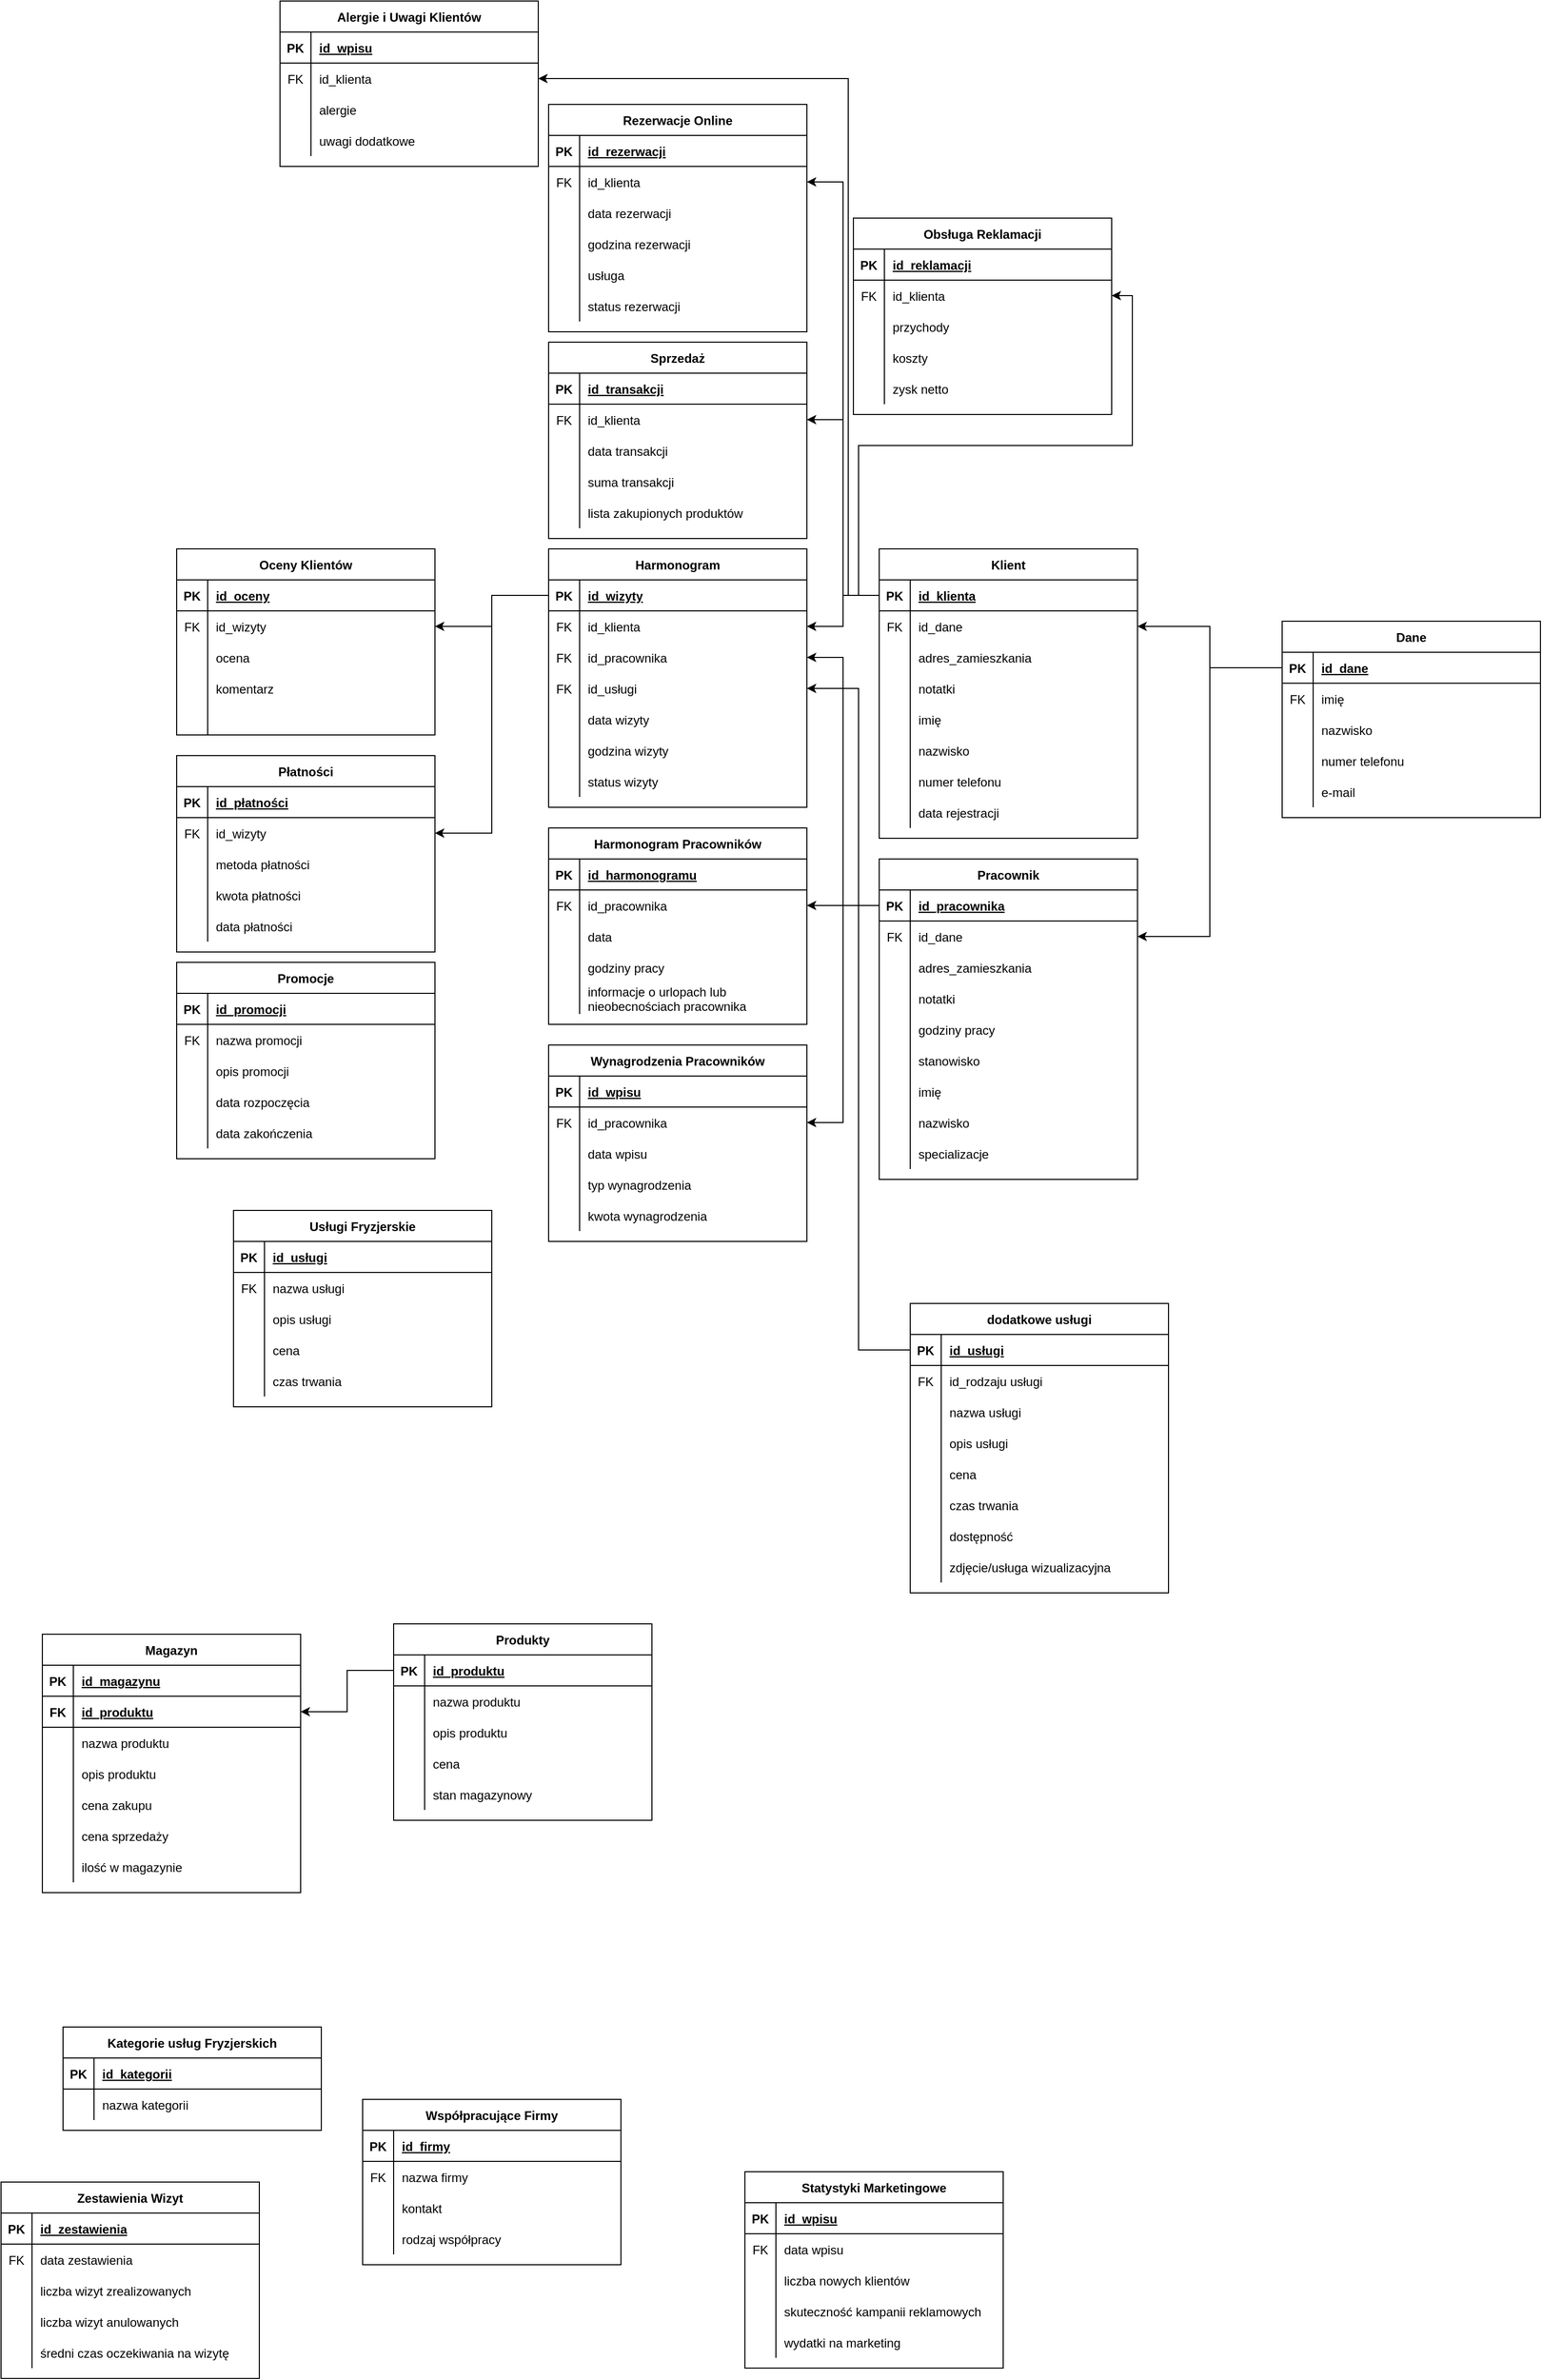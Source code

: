 <mxfile version="23.1.5" type="device">
  <diagram id="R2lEEEUBdFMjLlhIrx00" name="Page-1">
    <mxGraphModel dx="2085" dy="1831" grid="1" gridSize="10" guides="1" tooltips="1" connect="1" arrows="1" fold="1" page="1" pageScale="1" pageWidth="850" pageHeight="1100" math="0" shadow="0" extFonts="Permanent Marker^https://fonts.googleapis.com/css?family=Permanent+Marker">
      <root>
        <mxCell id="0" />
        <mxCell id="1" parent="0" />
        <mxCell id="C-vyLk0tnHw3VtMMgP7b-23" value="Klient" style="shape=table;startSize=30;container=1;collapsible=1;childLayout=tableLayout;fixedRows=1;rowLines=0;fontStyle=1;align=center;resizeLast=1;" parent="1" vertex="1">
          <mxGeometry x="200" y="-420" width="250" height="280" as="geometry" />
        </mxCell>
        <mxCell id="C-vyLk0tnHw3VtMMgP7b-24" value="" style="shape=partialRectangle;collapsible=0;dropTarget=0;pointerEvents=0;fillColor=none;points=[[0,0.5],[1,0.5]];portConstraint=eastwest;top=0;left=0;right=0;bottom=1;" parent="C-vyLk0tnHw3VtMMgP7b-23" vertex="1">
          <mxGeometry y="30" width="250" height="30" as="geometry" />
        </mxCell>
        <mxCell id="C-vyLk0tnHw3VtMMgP7b-25" value="PK" style="shape=partialRectangle;overflow=hidden;connectable=0;fillColor=none;top=0;left=0;bottom=0;right=0;fontStyle=1;" parent="C-vyLk0tnHw3VtMMgP7b-24" vertex="1">
          <mxGeometry width="30" height="30" as="geometry">
            <mxRectangle width="30" height="30" as="alternateBounds" />
          </mxGeometry>
        </mxCell>
        <mxCell id="C-vyLk0tnHw3VtMMgP7b-26" value="id_klienta" style="shape=partialRectangle;overflow=hidden;connectable=0;fillColor=none;top=0;left=0;bottom=0;right=0;align=left;spacingLeft=6;fontStyle=5;" parent="C-vyLk0tnHw3VtMMgP7b-24" vertex="1">
          <mxGeometry x="30" width="220" height="30" as="geometry">
            <mxRectangle width="220" height="30" as="alternateBounds" />
          </mxGeometry>
        </mxCell>
        <mxCell id="C-vyLk0tnHw3VtMMgP7b-27" value="" style="shape=partialRectangle;collapsible=0;dropTarget=0;pointerEvents=0;fillColor=none;points=[[0,0.5],[1,0.5]];portConstraint=eastwest;top=0;left=0;right=0;bottom=0;" parent="C-vyLk0tnHw3VtMMgP7b-23" vertex="1">
          <mxGeometry y="60" width="250" height="30" as="geometry" />
        </mxCell>
        <mxCell id="C-vyLk0tnHw3VtMMgP7b-28" value="FK" style="shape=partialRectangle;overflow=hidden;connectable=0;fillColor=none;top=0;left=0;bottom=0;right=0;" parent="C-vyLk0tnHw3VtMMgP7b-27" vertex="1">
          <mxGeometry width="30" height="30" as="geometry">
            <mxRectangle width="30" height="30" as="alternateBounds" />
          </mxGeometry>
        </mxCell>
        <mxCell id="C-vyLk0tnHw3VtMMgP7b-29" value="id_dane" style="shape=partialRectangle;overflow=hidden;connectable=0;fillColor=none;top=0;left=0;bottom=0;right=0;align=left;spacingLeft=6;" parent="C-vyLk0tnHw3VtMMgP7b-27" vertex="1">
          <mxGeometry x="30" width="220" height="30" as="geometry">
            <mxRectangle width="220" height="30" as="alternateBounds" />
          </mxGeometry>
        </mxCell>
        <mxCell id="fDqwsJUuWyZML3_3OswK-1" style="shape=partialRectangle;collapsible=0;dropTarget=0;pointerEvents=0;fillColor=none;points=[[0,0.5],[1,0.5]];portConstraint=eastwest;top=0;left=0;right=0;bottom=0;" parent="C-vyLk0tnHw3VtMMgP7b-23" vertex="1">
          <mxGeometry y="90" width="250" height="30" as="geometry" />
        </mxCell>
        <mxCell id="fDqwsJUuWyZML3_3OswK-2" style="shape=partialRectangle;overflow=hidden;connectable=0;fillColor=none;top=0;left=0;bottom=0;right=0;" parent="fDqwsJUuWyZML3_3OswK-1" vertex="1">
          <mxGeometry width="30" height="30" as="geometry">
            <mxRectangle width="30" height="30" as="alternateBounds" />
          </mxGeometry>
        </mxCell>
        <mxCell id="fDqwsJUuWyZML3_3OswK-3" value="adres_zamieszkania" style="shape=partialRectangle;overflow=hidden;connectable=0;fillColor=none;top=0;left=0;bottom=0;right=0;align=left;spacingLeft=6;" parent="fDqwsJUuWyZML3_3OswK-1" vertex="1">
          <mxGeometry x="30" width="220" height="30" as="geometry">
            <mxRectangle width="220" height="30" as="alternateBounds" />
          </mxGeometry>
        </mxCell>
        <mxCell id="fDqwsJUuWyZML3_3OswK-4" style="shape=partialRectangle;collapsible=0;dropTarget=0;pointerEvents=0;fillColor=none;points=[[0,0.5],[1,0.5]];portConstraint=eastwest;top=0;left=0;right=0;bottom=0;" parent="C-vyLk0tnHw3VtMMgP7b-23" vertex="1">
          <mxGeometry y="120" width="250" height="30" as="geometry" />
        </mxCell>
        <mxCell id="fDqwsJUuWyZML3_3OswK-5" style="shape=partialRectangle;overflow=hidden;connectable=0;fillColor=none;top=0;left=0;bottom=0;right=0;" parent="fDqwsJUuWyZML3_3OswK-4" vertex="1">
          <mxGeometry width="30" height="30" as="geometry">
            <mxRectangle width="30" height="30" as="alternateBounds" />
          </mxGeometry>
        </mxCell>
        <mxCell id="fDqwsJUuWyZML3_3OswK-6" value="notatki" style="shape=partialRectangle;overflow=hidden;connectable=0;fillColor=none;top=0;left=0;bottom=0;right=0;align=left;spacingLeft=6;" parent="fDqwsJUuWyZML3_3OswK-4" vertex="1">
          <mxGeometry x="30" width="220" height="30" as="geometry">
            <mxRectangle width="220" height="30" as="alternateBounds" />
          </mxGeometry>
        </mxCell>
        <mxCell id="Xa5ii_fsnkodLH5zwBpu-366" style="shape=partialRectangle;collapsible=0;dropTarget=0;pointerEvents=0;fillColor=none;points=[[0,0.5],[1,0.5]];portConstraint=eastwest;top=0;left=0;right=0;bottom=0;" parent="C-vyLk0tnHw3VtMMgP7b-23" vertex="1">
          <mxGeometry y="150" width="250" height="30" as="geometry" />
        </mxCell>
        <mxCell id="Xa5ii_fsnkodLH5zwBpu-367" style="shape=partialRectangle;overflow=hidden;connectable=0;fillColor=none;top=0;left=0;bottom=0;right=0;" parent="Xa5ii_fsnkodLH5zwBpu-366" vertex="1">
          <mxGeometry width="30" height="30" as="geometry">
            <mxRectangle width="30" height="30" as="alternateBounds" />
          </mxGeometry>
        </mxCell>
        <mxCell id="Xa5ii_fsnkodLH5zwBpu-368" value="imię" style="shape=partialRectangle;overflow=hidden;connectable=0;fillColor=none;top=0;left=0;bottom=0;right=0;align=left;spacingLeft=6;" parent="Xa5ii_fsnkodLH5zwBpu-366" vertex="1">
          <mxGeometry x="30" width="220" height="30" as="geometry">
            <mxRectangle width="220" height="30" as="alternateBounds" />
          </mxGeometry>
        </mxCell>
        <mxCell id="Xa5ii_fsnkodLH5zwBpu-363" style="shape=partialRectangle;collapsible=0;dropTarget=0;pointerEvents=0;fillColor=none;points=[[0,0.5],[1,0.5]];portConstraint=eastwest;top=0;left=0;right=0;bottom=0;" parent="C-vyLk0tnHw3VtMMgP7b-23" vertex="1">
          <mxGeometry y="180" width="250" height="30" as="geometry" />
        </mxCell>
        <mxCell id="Xa5ii_fsnkodLH5zwBpu-364" style="shape=partialRectangle;overflow=hidden;connectable=0;fillColor=none;top=0;left=0;bottom=0;right=0;" parent="Xa5ii_fsnkodLH5zwBpu-363" vertex="1">
          <mxGeometry width="30" height="30" as="geometry">
            <mxRectangle width="30" height="30" as="alternateBounds" />
          </mxGeometry>
        </mxCell>
        <mxCell id="Xa5ii_fsnkodLH5zwBpu-365" value="nazwisko" style="shape=partialRectangle;overflow=hidden;connectable=0;fillColor=none;top=0;left=0;bottom=0;right=0;align=left;spacingLeft=6;" parent="Xa5ii_fsnkodLH5zwBpu-363" vertex="1">
          <mxGeometry x="30" width="220" height="30" as="geometry">
            <mxRectangle width="220" height="30" as="alternateBounds" />
          </mxGeometry>
        </mxCell>
        <mxCell id="Xa5ii_fsnkodLH5zwBpu-360" style="shape=partialRectangle;collapsible=0;dropTarget=0;pointerEvents=0;fillColor=none;points=[[0,0.5],[1,0.5]];portConstraint=eastwest;top=0;left=0;right=0;bottom=0;" parent="C-vyLk0tnHw3VtMMgP7b-23" vertex="1">
          <mxGeometry y="210" width="250" height="30" as="geometry" />
        </mxCell>
        <mxCell id="Xa5ii_fsnkodLH5zwBpu-361" style="shape=partialRectangle;overflow=hidden;connectable=0;fillColor=none;top=0;left=0;bottom=0;right=0;" parent="Xa5ii_fsnkodLH5zwBpu-360" vertex="1">
          <mxGeometry width="30" height="30" as="geometry">
            <mxRectangle width="30" height="30" as="alternateBounds" />
          </mxGeometry>
        </mxCell>
        <mxCell id="Xa5ii_fsnkodLH5zwBpu-362" value="numer telefonu" style="shape=partialRectangle;overflow=hidden;connectable=0;fillColor=none;top=0;left=0;bottom=0;right=0;align=left;spacingLeft=6;" parent="Xa5ii_fsnkodLH5zwBpu-360" vertex="1">
          <mxGeometry x="30" width="220" height="30" as="geometry">
            <mxRectangle width="220" height="30" as="alternateBounds" />
          </mxGeometry>
        </mxCell>
        <mxCell id="Xa5ii_fsnkodLH5zwBpu-369" style="shape=partialRectangle;collapsible=0;dropTarget=0;pointerEvents=0;fillColor=none;points=[[0,0.5],[1,0.5]];portConstraint=eastwest;top=0;left=0;right=0;bottom=0;" parent="C-vyLk0tnHw3VtMMgP7b-23" vertex="1">
          <mxGeometry y="240" width="250" height="30" as="geometry" />
        </mxCell>
        <mxCell id="Xa5ii_fsnkodLH5zwBpu-370" style="shape=partialRectangle;overflow=hidden;connectable=0;fillColor=none;top=0;left=0;bottom=0;right=0;" parent="Xa5ii_fsnkodLH5zwBpu-369" vertex="1">
          <mxGeometry width="30" height="30" as="geometry">
            <mxRectangle width="30" height="30" as="alternateBounds" />
          </mxGeometry>
        </mxCell>
        <mxCell id="Xa5ii_fsnkodLH5zwBpu-371" value="data rejestracji" style="shape=partialRectangle;overflow=hidden;connectable=0;fillColor=none;top=0;left=0;bottom=0;right=0;align=left;spacingLeft=6;" parent="Xa5ii_fsnkodLH5zwBpu-369" vertex="1">
          <mxGeometry x="30" width="220" height="30" as="geometry">
            <mxRectangle width="220" height="30" as="alternateBounds" />
          </mxGeometry>
        </mxCell>
        <mxCell id="fDqwsJUuWyZML3_3OswK-7" value="Dane" style="shape=table;startSize=30;container=1;collapsible=1;childLayout=tableLayout;fixedRows=1;rowLines=0;fontStyle=1;align=center;resizeLast=1;" parent="1" vertex="1">
          <mxGeometry x="590" y="-350" width="250" height="190" as="geometry" />
        </mxCell>
        <mxCell id="fDqwsJUuWyZML3_3OswK-8" value="" style="shape=partialRectangle;collapsible=0;dropTarget=0;pointerEvents=0;fillColor=none;points=[[0,0.5],[1,0.5]];portConstraint=eastwest;top=0;left=0;right=0;bottom=1;" parent="fDqwsJUuWyZML3_3OswK-7" vertex="1">
          <mxGeometry y="30" width="250" height="30" as="geometry" />
        </mxCell>
        <mxCell id="fDqwsJUuWyZML3_3OswK-9" value="PK" style="shape=partialRectangle;overflow=hidden;connectable=0;fillColor=none;top=0;left=0;bottom=0;right=0;fontStyle=1;" parent="fDqwsJUuWyZML3_3OswK-8" vertex="1">
          <mxGeometry width="30" height="30" as="geometry">
            <mxRectangle width="30" height="30" as="alternateBounds" />
          </mxGeometry>
        </mxCell>
        <mxCell id="fDqwsJUuWyZML3_3OswK-10" value="id_dane" style="shape=partialRectangle;overflow=hidden;connectable=0;fillColor=none;top=0;left=0;bottom=0;right=0;align=left;spacingLeft=6;fontStyle=5;" parent="fDqwsJUuWyZML3_3OswK-8" vertex="1">
          <mxGeometry x="30" width="220" height="30" as="geometry">
            <mxRectangle width="220" height="30" as="alternateBounds" />
          </mxGeometry>
        </mxCell>
        <mxCell id="fDqwsJUuWyZML3_3OswK-11" value="" style="shape=partialRectangle;collapsible=0;dropTarget=0;pointerEvents=0;fillColor=none;points=[[0,0.5],[1,0.5]];portConstraint=eastwest;top=0;left=0;right=0;bottom=0;" parent="fDqwsJUuWyZML3_3OswK-7" vertex="1">
          <mxGeometry y="60" width="250" height="30" as="geometry" />
        </mxCell>
        <mxCell id="fDqwsJUuWyZML3_3OswK-12" value="FK" style="shape=partialRectangle;overflow=hidden;connectable=0;fillColor=none;top=0;left=0;bottom=0;right=0;" parent="fDqwsJUuWyZML3_3OswK-11" vertex="1">
          <mxGeometry width="30" height="30" as="geometry">
            <mxRectangle width="30" height="30" as="alternateBounds" />
          </mxGeometry>
        </mxCell>
        <mxCell id="fDqwsJUuWyZML3_3OswK-13" value="imię" style="shape=partialRectangle;overflow=hidden;connectable=0;fillColor=none;top=0;left=0;bottom=0;right=0;align=left;spacingLeft=6;" parent="fDqwsJUuWyZML3_3OswK-11" vertex="1">
          <mxGeometry x="30" width="220" height="30" as="geometry">
            <mxRectangle width="220" height="30" as="alternateBounds" />
          </mxGeometry>
        </mxCell>
        <mxCell id="fDqwsJUuWyZML3_3OswK-14" style="shape=partialRectangle;collapsible=0;dropTarget=0;pointerEvents=0;fillColor=none;points=[[0,0.5],[1,0.5]];portConstraint=eastwest;top=0;left=0;right=0;bottom=0;" parent="fDqwsJUuWyZML3_3OswK-7" vertex="1">
          <mxGeometry y="90" width="250" height="30" as="geometry" />
        </mxCell>
        <mxCell id="fDqwsJUuWyZML3_3OswK-15" style="shape=partialRectangle;overflow=hidden;connectable=0;fillColor=none;top=0;left=0;bottom=0;right=0;" parent="fDqwsJUuWyZML3_3OswK-14" vertex="1">
          <mxGeometry width="30" height="30" as="geometry">
            <mxRectangle width="30" height="30" as="alternateBounds" />
          </mxGeometry>
        </mxCell>
        <mxCell id="fDqwsJUuWyZML3_3OswK-16" value="nazwisko" style="shape=partialRectangle;overflow=hidden;connectable=0;fillColor=none;top=0;left=0;bottom=0;right=0;align=left;spacingLeft=6;" parent="fDqwsJUuWyZML3_3OswK-14" vertex="1">
          <mxGeometry x="30" width="220" height="30" as="geometry">
            <mxRectangle width="220" height="30" as="alternateBounds" />
          </mxGeometry>
        </mxCell>
        <mxCell id="fDqwsJUuWyZML3_3OswK-17" style="shape=partialRectangle;collapsible=0;dropTarget=0;pointerEvents=0;fillColor=none;points=[[0,0.5],[1,0.5]];portConstraint=eastwest;top=0;left=0;right=0;bottom=0;" parent="fDqwsJUuWyZML3_3OswK-7" vertex="1">
          <mxGeometry y="120" width="250" height="30" as="geometry" />
        </mxCell>
        <mxCell id="fDqwsJUuWyZML3_3OswK-18" style="shape=partialRectangle;overflow=hidden;connectable=0;fillColor=none;top=0;left=0;bottom=0;right=0;" parent="fDqwsJUuWyZML3_3OswK-17" vertex="1">
          <mxGeometry width="30" height="30" as="geometry">
            <mxRectangle width="30" height="30" as="alternateBounds" />
          </mxGeometry>
        </mxCell>
        <mxCell id="fDqwsJUuWyZML3_3OswK-19" value="numer telefonu" style="shape=partialRectangle;overflow=hidden;connectable=0;fillColor=none;top=0;left=0;bottom=0;right=0;align=left;spacingLeft=6;" parent="fDqwsJUuWyZML3_3OswK-17" vertex="1">
          <mxGeometry x="30" width="220" height="30" as="geometry">
            <mxRectangle width="220" height="30" as="alternateBounds" />
          </mxGeometry>
        </mxCell>
        <mxCell id="fDqwsJUuWyZML3_3OswK-24" style="shape=partialRectangle;collapsible=0;dropTarget=0;pointerEvents=0;fillColor=none;points=[[0,0.5],[1,0.5]];portConstraint=eastwest;top=0;left=0;right=0;bottom=0;" parent="fDqwsJUuWyZML3_3OswK-7" vertex="1">
          <mxGeometry y="150" width="250" height="30" as="geometry" />
        </mxCell>
        <mxCell id="fDqwsJUuWyZML3_3OswK-25" style="shape=partialRectangle;overflow=hidden;connectable=0;fillColor=none;top=0;left=0;bottom=0;right=0;" parent="fDqwsJUuWyZML3_3OswK-24" vertex="1">
          <mxGeometry width="30" height="30" as="geometry">
            <mxRectangle width="30" height="30" as="alternateBounds" />
          </mxGeometry>
        </mxCell>
        <mxCell id="fDqwsJUuWyZML3_3OswK-26" value="e-mail" style="shape=partialRectangle;overflow=hidden;connectable=0;fillColor=none;top=0;left=0;bottom=0;right=0;align=left;spacingLeft=6;" parent="fDqwsJUuWyZML3_3OswK-24" vertex="1">
          <mxGeometry x="30" width="220" height="30" as="geometry">
            <mxRectangle width="220" height="30" as="alternateBounds" />
          </mxGeometry>
        </mxCell>
        <mxCell id="fDqwsJUuWyZML3_3OswK-20" style="edgeStyle=orthogonalEdgeStyle;rounded=0;orthogonalLoop=1;jettySize=auto;html=1;exitX=0;exitY=0.5;exitDx=0;exitDy=0;" parent="1" source="fDqwsJUuWyZML3_3OswK-8" target="C-vyLk0tnHw3VtMMgP7b-27" edge="1">
          <mxGeometry relative="1" as="geometry" />
        </mxCell>
        <mxCell id="fDqwsJUuWyZML3_3OswK-27" value="Pracownik" style="shape=table;startSize=30;container=1;collapsible=1;childLayout=tableLayout;fixedRows=1;rowLines=0;fontStyle=1;align=center;resizeLast=1;" parent="1" vertex="1">
          <mxGeometry x="200" y="-120" width="250" height="310" as="geometry" />
        </mxCell>
        <mxCell id="fDqwsJUuWyZML3_3OswK-28" value="" style="shape=partialRectangle;collapsible=0;dropTarget=0;pointerEvents=0;fillColor=none;points=[[0,0.5],[1,0.5]];portConstraint=eastwest;top=0;left=0;right=0;bottom=1;" parent="fDqwsJUuWyZML3_3OswK-27" vertex="1">
          <mxGeometry y="30" width="250" height="30" as="geometry" />
        </mxCell>
        <mxCell id="fDqwsJUuWyZML3_3OswK-29" value="PK" style="shape=partialRectangle;overflow=hidden;connectable=0;fillColor=none;top=0;left=0;bottom=0;right=0;fontStyle=1;" parent="fDqwsJUuWyZML3_3OswK-28" vertex="1">
          <mxGeometry width="30" height="30" as="geometry">
            <mxRectangle width="30" height="30" as="alternateBounds" />
          </mxGeometry>
        </mxCell>
        <mxCell id="fDqwsJUuWyZML3_3OswK-30" value="id_pracownika" style="shape=partialRectangle;overflow=hidden;connectable=0;fillColor=none;top=0;left=0;bottom=0;right=0;align=left;spacingLeft=6;fontStyle=5;" parent="fDqwsJUuWyZML3_3OswK-28" vertex="1">
          <mxGeometry x="30" width="220" height="30" as="geometry">
            <mxRectangle width="220" height="30" as="alternateBounds" />
          </mxGeometry>
        </mxCell>
        <mxCell id="fDqwsJUuWyZML3_3OswK-31" value="" style="shape=partialRectangle;collapsible=0;dropTarget=0;pointerEvents=0;fillColor=none;points=[[0,0.5],[1,0.5]];portConstraint=eastwest;top=0;left=0;right=0;bottom=0;" parent="fDqwsJUuWyZML3_3OswK-27" vertex="1">
          <mxGeometry y="60" width="250" height="30" as="geometry" />
        </mxCell>
        <mxCell id="fDqwsJUuWyZML3_3OswK-32" value="FK" style="shape=partialRectangle;overflow=hidden;connectable=0;fillColor=none;top=0;left=0;bottom=0;right=0;" parent="fDqwsJUuWyZML3_3OswK-31" vertex="1">
          <mxGeometry width="30" height="30" as="geometry">
            <mxRectangle width="30" height="30" as="alternateBounds" />
          </mxGeometry>
        </mxCell>
        <mxCell id="fDqwsJUuWyZML3_3OswK-33" value="id_dane" style="shape=partialRectangle;overflow=hidden;connectable=0;fillColor=none;top=0;left=0;bottom=0;right=0;align=left;spacingLeft=6;" parent="fDqwsJUuWyZML3_3OswK-31" vertex="1">
          <mxGeometry x="30" width="220" height="30" as="geometry">
            <mxRectangle width="220" height="30" as="alternateBounds" />
          </mxGeometry>
        </mxCell>
        <mxCell id="fDqwsJUuWyZML3_3OswK-34" style="shape=partialRectangle;collapsible=0;dropTarget=0;pointerEvents=0;fillColor=none;points=[[0,0.5],[1,0.5]];portConstraint=eastwest;top=0;left=0;right=0;bottom=0;" parent="fDqwsJUuWyZML3_3OswK-27" vertex="1">
          <mxGeometry y="90" width="250" height="30" as="geometry" />
        </mxCell>
        <mxCell id="fDqwsJUuWyZML3_3OswK-35" style="shape=partialRectangle;overflow=hidden;connectable=0;fillColor=none;top=0;left=0;bottom=0;right=0;" parent="fDqwsJUuWyZML3_3OswK-34" vertex="1">
          <mxGeometry width="30" height="30" as="geometry">
            <mxRectangle width="30" height="30" as="alternateBounds" />
          </mxGeometry>
        </mxCell>
        <mxCell id="fDqwsJUuWyZML3_3OswK-36" value="adres_zamieszkania" style="shape=partialRectangle;overflow=hidden;connectable=0;fillColor=none;top=0;left=0;bottom=0;right=0;align=left;spacingLeft=6;" parent="fDqwsJUuWyZML3_3OswK-34" vertex="1">
          <mxGeometry x="30" width="220" height="30" as="geometry">
            <mxRectangle width="220" height="30" as="alternateBounds" />
          </mxGeometry>
        </mxCell>
        <mxCell id="fDqwsJUuWyZML3_3OswK-37" style="shape=partialRectangle;collapsible=0;dropTarget=0;pointerEvents=0;fillColor=none;points=[[0,0.5],[1,0.5]];portConstraint=eastwest;top=0;left=0;right=0;bottom=0;" parent="fDqwsJUuWyZML3_3OswK-27" vertex="1">
          <mxGeometry y="120" width="250" height="30" as="geometry" />
        </mxCell>
        <mxCell id="fDqwsJUuWyZML3_3OswK-38" style="shape=partialRectangle;overflow=hidden;connectable=0;fillColor=none;top=0;left=0;bottom=0;right=0;" parent="fDqwsJUuWyZML3_3OswK-37" vertex="1">
          <mxGeometry width="30" height="30" as="geometry">
            <mxRectangle width="30" height="30" as="alternateBounds" />
          </mxGeometry>
        </mxCell>
        <mxCell id="fDqwsJUuWyZML3_3OswK-39" value="notatki" style="shape=partialRectangle;overflow=hidden;connectable=0;fillColor=none;top=0;left=0;bottom=0;right=0;align=left;spacingLeft=6;" parent="fDqwsJUuWyZML3_3OswK-37" vertex="1">
          <mxGeometry x="30" width="220" height="30" as="geometry">
            <mxRectangle width="220" height="30" as="alternateBounds" />
          </mxGeometry>
        </mxCell>
        <mxCell id="Xa5ii_fsnkodLH5zwBpu-381" style="shape=partialRectangle;collapsible=0;dropTarget=0;pointerEvents=0;fillColor=none;points=[[0,0.5],[1,0.5]];portConstraint=eastwest;top=0;left=0;right=0;bottom=0;" parent="fDqwsJUuWyZML3_3OswK-27" vertex="1">
          <mxGeometry y="150" width="250" height="30" as="geometry" />
        </mxCell>
        <mxCell id="Xa5ii_fsnkodLH5zwBpu-382" style="shape=partialRectangle;overflow=hidden;connectable=0;fillColor=none;top=0;left=0;bottom=0;right=0;" parent="Xa5ii_fsnkodLH5zwBpu-381" vertex="1">
          <mxGeometry width="30" height="30" as="geometry">
            <mxRectangle width="30" height="30" as="alternateBounds" />
          </mxGeometry>
        </mxCell>
        <mxCell id="Xa5ii_fsnkodLH5zwBpu-383" value="godziny pracy" style="shape=partialRectangle;overflow=hidden;connectable=0;fillColor=none;top=0;left=0;bottom=0;right=0;align=left;spacingLeft=6;" parent="Xa5ii_fsnkodLH5zwBpu-381" vertex="1">
          <mxGeometry x="30" width="220" height="30" as="geometry">
            <mxRectangle width="220" height="30" as="alternateBounds" />
          </mxGeometry>
        </mxCell>
        <mxCell id="Xa5ii_fsnkodLH5zwBpu-378" style="shape=partialRectangle;collapsible=0;dropTarget=0;pointerEvents=0;fillColor=none;points=[[0,0.5],[1,0.5]];portConstraint=eastwest;top=0;left=0;right=0;bottom=0;" parent="fDqwsJUuWyZML3_3OswK-27" vertex="1">
          <mxGeometry y="180" width="250" height="30" as="geometry" />
        </mxCell>
        <mxCell id="Xa5ii_fsnkodLH5zwBpu-379" style="shape=partialRectangle;overflow=hidden;connectable=0;fillColor=none;top=0;left=0;bottom=0;right=0;" parent="Xa5ii_fsnkodLH5zwBpu-378" vertex="1">
          <mxGeometry width="30" height="30" as="geometry">
            <mxRectangle width="30" height="30" as="alternateBounds" />
          </mxGeometry>
        </mxCell>
        <mxCell id="Xa5ii_fsnkodLH5zwBpu-380" value="stanowisko" style="shape=partialRectangle;overflow=hidden;connectable=0;fillColor=none;top=0;left=0;bottom=0;right=0;align=left;spacingLeft=6;" parent="Xa5ii_fsnkodLH5zwBpu-378" vertex="1">
          <mxGeometry x="30" width="220" height="30" as="geometry">
            <mxRectangle width="220" height="30" as="alternateBounds" />
          </mxGeometry>
        </mxCell>
        <mxCell id="Xa5ii_fsnkodLH5zwBpu-375" style="shape=partialRectangle;collapsible=0;dropTarget=0;pointerEvents=0;fillColor=none;points=[[0,0.5],[1,0.5]];portConstraint=eastwest;top=0;left=0;right=0;bottom=0;" parent="fDqwsJUuWyZML3_3OswK-27" vertex="1">
          <mxGeometry y="210" width="250" height="30" as="geometry" />
        </mxCell>
        <mxCell id="Xa5ii_fsnkodLH5zwBpu-376" style="shape=partialRectangle;overflow=hidden;connectable=0;fillColor=none;top=0;left=0;bottom=0;right=0;" parent="Xa5ii_fsnkodLH5zwBpu-375" vertex="1">
          <mxGeometry width="30" height="30" as="geometry">
            <mxRectangle width="30" height="30" as="alternateBounds" />
          </mxGeometry>
        </mxCell>
        <mxCell id="Xa5ii_fsnkodLH5zwBpu-377" value="imię" style="shape=partialRectangle;overflow=hidden;connectable=0;fillColor=none;top=0;left=0;bottom=0;right=0;align=left;spacingLeft=6;" parent="Xa5ii_fsnkodLH5zwBpu-375" vertex="1">
          <mxGeometry x="30" width="220" height="30" as="geometry">
            <mxRectangle width="220" height="30" as="alternateBounds" />
          </mxGeometry>
        </mxCell>
        <mxCell id="Xa5ii_fsnkodLH5zwBpu-372" style="shape=partialRectangle;collapsible=0;dropTarget=0;pointerEvents=0;fillColor=none;points=[[0,0.5],[1,0.5]];portConstraint=eastwest;top=0;left=0;right=0;bottom=0;" parent="fDqwsJUuWyZML3_3OswK-27" vertex="1">
          <mxGeometry y="240" width="250" height="30" as="geometry" />
        </mxCell>
        <mxCell id="Xa5ii_fsnkodLH5zwBpu-373" style="shape=partialRectangle;overflow=hidden;connectable=0;fillColor=none;top=0;left=0;bottom=0;right=0;" parent="Xa5ii_fsnkodLH5zwBpu-372" vertex="1">
          <mxGeometry width="30" height="30" as="geometry">
            <mxRectangle width="30" height="30" as="alternateBounds" />
          </mxGeometry>
        </mxCell>
        <mxCell id="Xa5ii_fsnkodLH5zwBpu-374" value="nazwisko" style="shape=partialRectangle;overflow=hidden;connectable=0;fillColor=none;top=0;left=0;bottom=0;right=0;align=left;spacingLeft=6;" parent="Xa5ii_fsnkodLH5zwBpu-372" vertex="1">
          <mxGeometry x="30" width="220" height="30" as="geometry">
            <mxRectangle width="220" height="30" as="alternateBounds" />
          </mxGeometry>
        </mxCell>
        <mxCell id="Xa5ii_fsnkodLH5zwBpu-384" style="shape=partialRectangle;collapsible=0;dropTarget=0;pointerEvents=0;fillColor=none;points=[[0,0.5],[1,0.5]];portConstraint=eastwest;top=0;left=0;right=0;bottom=0;" parent="fDqwsJUuWyZML3_3OswK-27" vertex="1">
          <mxGeometry y="270" width="250" height="30" as="geometry" />
        </mxCell>
        <mxCell id="Xa5ii_fsnkodLH5zwBpu-385" style="shape=partialRectangle;overflow=hidden;connectable=0;fillColor=none;top=0;left=0;bottom=0;right=0;" parent="Xa5ii_fsnkodLH5zwBpu-384" vertex="1">
          <mxGeometry width="30" height="30" as="geometry">
            <mxRectangle width="30" height="30" as="alternateBounds" />
          </mxGeometry>
        </mxCell>
        <mxCell id="Xa5ii_fsnkodLH5zwBpu-386" value="specializacje" style="shape=partialRectangle;overflow=hidden;connectable=0;fillColor=none;top=0;left=0;bottom=0;right=0;align=left;spacingLeft=6;" parent="Xa5ii_fsnkodLH5zwBpu-384" vertex="1">
          <mxGeometry x="30" width="220" height="30" as="geometry">
            <mxRectangle width="220" height="30" as="alternateBounds" />
          </mxGeometry>
        </mxCell>
        <mxCell id="fDqwsJUuWyZML3_3OswK-40" style="edgeStyle=orthogonalEdgeStyle;rounded=0;orthogonalLoop=1;jettySize=auto;html=1;exitX=0;exitY=0.5;exitDx=0;exitDy=0;" parent="1" source="fDqwsJUuWyZML3_3OswK-8" target="fDqwsJUuWyZML3_3OswK-31" edge="1">
          <mxGeometry relative="1" as="geometry" />
        </mxCell>
        <mxCell id="Xa5ii_fsnkodLH5zwBpu-49" value="Usługi Fryzjerskie" style="shape=table;startSize=30;container=1;collapsible=1;childLayout=tableLayout;fixedRows=1;rowLines=0;fontStyle=1;align=center;resizeLast=1;" parent="1" vertex="1">
          <mxGeometry x="-425" y="220" width="250" height="190" as="geometry" />
        </mxCell>
        <mxCell id="Xa5ii_fsnkodLH5zwBpu-50" value="" style="shape=partialRectangle;collapsible=0;dropTarget=0;pointerEvents=0;fillColor=none;points=[[0,0.5],[1,0.5]];portConstraint=eastwest;top=0;left=0;right=0;bottom=1;" parent="Xa5ii_fsnkodLH5zwBpu-49" vertex="1">
          <mxGeometry y="30" width="250" height="30" as="geometry" />
        </mxCell>
        <mxCell id="Xa5ii_fsnkodLH5zwBpu-51" value="PK" style="shape=partialRectangle;overflow=hidden;connectable=0;fillColor=none;top=0;left=0;bottom=0;right=0;fontStyle=1;" parent="Xa5ii_fsnkodLH5zwBpu-50" vertex="1">
          <mxGeometry width="30" height="30" as="geometry">
            <mxRectangle width="30" height="30" as="alternateBounds" />
          </mxGeometry>
        </mxCell>
        <mxCell id="Xa5ii_fsnkodLH5zwBpu-52" value="id_usługi" style="shape=partialRectangle;overflow=hidden;connectable=0;fillColor=none;top=0;left=0;bottom=0;right=0;align=left;spacingLeft=6;fontStyle=5;" parent="Xa5ii_fsnkodLH5zwBpu-50" vertex="1">
          <mxGeometry x="30" width="220" height="30" as="geometry">
            <mxRectangle width="220" height="30" as="alternateBounds" />
          </mxGeometry>
        </mxCell>
        <mxCell id="Xa5ii_fsnkodLH5zwBpu-53" value="" style="shape=partialRectangle;collapsible=0;dropTarget=0;pointerEvents=0;fillColor=none;points=[[0,0.5],[1,0.5]];portConstraint=eastwest;top=0;left=0;right=0;bottom=0;" parent="Xa5ii_fsnkodLH5zwBpu-49" vertex="1">
          <mxGeometry y="60" width="250" height="30" as="geometry" />
        </mxCell>
        <mxCell id="Xa5ii_fsnkodLH5zwBpu-54" value="FK" style="shape=partialRectangle;overflow=hidden;connectable=0;fillColor=none;top=0;left=0;bottom=0;right=0;" parent="Xa5ii_fsnkodLH5zwBpu-53" vertex="1">
          <mxGeometry width="30" height="30" as="geometry">
            <mxRectangle width="30" height="30" as="alternateBounds" />
          </mxGeometry>
        </mxCell>
        <mxCell id="Xa5ii_fsnkodLH5zwBpu-55" value="nazwa usługi" style="shape=partialRectangle;overflow=hidden;connectable=0;fillColor=none;top=0;left=0;bottom=0;right=0;align=left;spacingLeft=6;" parent="Xa5ii_fsnkodLH5zwBpu-53" vertex="1">
          <mxGeometry x="30" width="220" height="30" as="geometry">
            <mxRectangle width="220" height="30" as="alternateBounds" />
          </mxGeometry>
        </mxCell>
        <mxCell id="Xa5ii_fsnkodLH5zwBpu-56" style="shape=partialRectangle;collapsible=0;dropTarget=0;pointerEvents=0;fillColor=none;points=[[0,0.5],[1,0.5]];portConstraint=eastwest;top=0;left=0;right=0;bottom=0;" parent="Xa5ii_fsnkodLH5zwBpu-49" vertex="1">
          <mxGeometry y="90" width="250" height="30" as="geometry" />
        </mxCell>
        <mxCell id="Xa5ii_fsnkodLH5zwBpu-57" style="shape=partialRectangle;overflow=hidden;connectable=0;fillColor=none;top=0;left=0;bottom=0;right=0;" parent="Xa5ii_fsnkodLH5zwBpu-56" vertex="1">
          <mxGeometry width="30" height="30" as="geometry">
            <mxRectangle width="30" height="30" as="alternateBounds" />
          </mxGeometry>
        </mxCell>
        <mxCell id="Xa5ii_fsnkodLH5zwBpu-58" value="opis usługi" style="shape=partialRectangle;overflow=hidden;connectable=0;fillColor=none;top=0;left=0;bottom=0;right=0;align=left;spacingLeft=6;" parent="Xa5ii_fsnkodLH5zwBpu-56" vertex="1">
          <mxGeometry x="30" width="220" height="30" as="geometry">
            <mxRectangle width="220" height="30" as="alternateBounds" />
          </mxGeometry>
        </mxCell>
        <mxCell id="Xa5ii_fsnkodLH5zwBpu-59" style="shape=partialRectangle;collapsible=0;dropTarget=0;pointerEvents=0;fillColor=none;points=[[0,0.5],[1,0.5]];portConstraint=eastwest;top=0;left=0;right=0;bottom=0;" parent="Xa5ii_fsnkodLH5zwBpu-49" vertex="1">
          <mxGeometry y="120" width="250" height="30" as="geometry" />
        </mxCell>
        <mxCell id="Xa5ii_fsnkodLH5zwBpu-60" style="shape=partialRectangle;overflow=hidden;connectable=0;fillColor=none;top=0;left=0;bottom=0;right=0;" parent="Xa5ii_fsnkodLH5zwBpu-59" vertex="1">
          <mxGeometry width="30" height="30" as="geometry">
            <mxRectangle width="30" height="30" as="alternateBounds" />
          </mxGeometry>
        </mxCell>
        <mxCell id="Xa5ii_fsnkodLH5zwBpu-61" value="cena" style="shape=partialRectangle;overflow=hidden;connectable=0;fillColor=none;top=0;left=0;bottom=0;right=0;align=left;spacingLeft=6;" parent="Xa5ii_fsnkodLH5zwBpu-59" vertex="1">
          <mxGeometry x="30" width="220" height="30" as="geometry">
            <mxRectangle width="220" height="30" as="alternateBounds" />
          </mxGeometry>
        </mxCell>
        <mxCell id="Xa5ii_fsnkodLH5zwBpu-62" style="shape=partialRectangle;collapsible=0;dropTarget=0;pointerEvents=0;fillColor=none;points=[[0,0.5],[1,0.5]];portConstraint=eastwest;top=0;left=0;right=0;bottom=0;" parent="Xa5ii_fsnkodLH5zwBpu-49" vertex="1">
          <mxGeometry y="150" width="250" height="30" as="geometry" />
        </mxCell>
        <mxCell id="Xa5ii_fsnkodLH5zwBpu-63" style="shape=partialRectangle;overflow=hidden;connectable=0;fillColor=none;top=0;left=0;bottom=0;right=0;" parent="Xa5ii_fsnkodLH5zwBpu-62" vertex="1">
          <mxGeometry width="30" height="30" as="geometry">
            <mxRectangle width="30" height="30" as="alternateBounds" />
          </mxGeometry>
        </mxCell>
        <mxCell id="Xa5ii_fsnkodLH5zwBpu-64" value="czas trwania" style="shape=partialRectangle;overflow=hidden;connectable=0;fillColor=none;top=0;left=0;bottom=0;right=0;align=left;spacingLeft=6;" parent="Xa5ii_fsnkodLH5zwBpu-62" vertex="1">
          <mxGeometry x="30" width="220" height="30" as="geometry">
            <mxRectangle width="220" height="30" as="alternateBounds" />
          </mxGeometry>
        </mxCell>
        <mxCell id="Xa5ii_fsnkodLH5zwBpu-65" value="Harmonogram" style="shape=table;startSize=30;container=1;collapsible=1;childLayout=tableLayout;fixedRows=1;rowLines=0;fontStyle=1;align=center;resizeLast=1;" parent="1" vertex="1">
          <mxGeometry x="-120" y="-420" width="250" height="250" as="geometry" />
        </mxCell>
        <mxCell id="Xa5ii_fsnkodLH5zwBpu-66" value="" style="shape=partialRectangle;collapsible=0;dropTarget=0;pointerEvents=0;fillColor=none;points=[[0,0.5],[1,0.5]];portConstraint=eastwest;top=0;left=0;right=0;bottom=1;" parent="Xa5ii_fsnkodLH5zwBpu-65" vertex="1">
          <mxGeometry y="30" width="250" height="30" as="geometry" />
        </mxCell>
        <mxCell id="Xa5ii_fsnkodLH5zwBpu-67" value="PK" style="shape=partialRectangle;overflow=hidden;connectable=0;fillColor=none;top=0;left=0;bottom=0;right=0;fontStyle=1;" parent="Xa5ii_fsnkodLH5zwBpu-66" vertex="1">
          <mxGeometry width="30" height="30" as="geometry">
            <mxRectangle width="30" height="30" as="alternateBounds" />
          </mxGeometry>
        </mxCell>
        <mxCell id="Xa5ii_fsnkodLH5zwBpu-68" value="id_wizyty" style="shape=partialRectangle;overflow=hidden;connectable=0;fillColor=none;top=0;left=0;bottom=0;right=0;align=left;spacingLeft=6;fontStyle=5;" parent="Xa5ii_fsnkodLH5zwBpu-66" vertex="1">
          <mxGeometry x="30" width="220" height="30" as="geometry">
            <mxRectangle width="220" height="30" as="alternateBounds" />
          </mxGeometry>
        </mxCell>
        <mxCell id="Xa5ii_fsnkodLH5zwBpu-69" value="" style="shape=partialRectangle;collapsible=0;dropTarget=0;pointerEvents=0;fillColor=none;points=[[0,0.5],[1,0.5]];portConstraint=eastwest;top=0;left=0;right=0;bottom=0;" parent="Xa5ii_fsnkodLH5zwBpu-65" vertex="1">
          <mxGeometry y="60" width="250" height="30" as="geometry" />
        </mxCell>
        <mxCell id="Xa5ii_fsnkodLH5zwBpu-70" value="FK" style="shape=partialRectangle;overflow=hidden;connectable=0;fillColor=none;top=0;left=0;bottom=0;right=0;" parent="Xa5ii_fsnkodLH5zwBpu-69" vertex="1">
          <mxGeometry width="30" height="30" as="geometry">
            <mxRectangle width="30" height="30" as="alternateBounds" />
          </mxGeometry>
        </mxCell>
        <mxCell id="Xa5ii_fsnkodLH5zwBpu-71" value="id_klienta" style="shape=partialRectangle;overflow=hidden;connectable=0;fillColor=none;top=0;left=0;bottom=0;right=0;align=left;spacingLeft=6;" parent="Xa5ii_fsnkodLH5zwBpu-69" vertex="1">
          <mxGeometry x="30" width="220" height="30" as="geometry">
            <mxRectangle width="220" height="30" as="alternateBounds" />
          </mxGeometry>
        </mxCell>
        <mxCell id="Xa5ii_fsnkodLH5zwBpu-72" style="shape=partialRectangle;collapsible=0;dropTarget=0;pointerEvents=0;fillColor=none;points=[[0,0.5],[1,0.5]];portConstraint=eastwest;top=0;left=0;right=0;bottom=0;" parent="Xa5ii_fsnkodLH5zwBpu-65" vertex="1">
          <mxGeometry y="90" width="250" height="30" as="geometry" />
        </mxCell>
        <mxCell id="Xa5ii_fsnkodLH5zwBpu-73" value="FK" style="shape=partialRectangle;overflow=hidden;connectable=0;fillColor=none;top=0;left=0;bottom=0;right=0;" parent="Xa5ii_fsnkodLH5zwBpu-72" vertex="1">
          <mxGeometry width="30" height="30" as="geometry">
            <mxRectangle width="30" height="30" as="alternateBounds" />
          </mxGeometry>
        </mxCell>
        <mxCell id="Xa5ii_fsnkodLH5zwBpu-74" value="id_pracownika" style="shape=partialRectangle;overflow=hidden;connectable=0;fillColor=none;top=0;left=0;bottom=0;right=0;align=left;spacingLeft=6;" parent="Xa5ii_fsnkodLH5zwBpu-72" vertex="1">
          <mxGeometry x="30" width="220" height="30" as="geometry">
            <mxRectangle width="220" height="30" as="alternateBounds" />
          </mxGeometry>
        </mxCell>
        <mxCell id="Xa5ii_fsnkodLH5zwBpu-75" style="shape=partialRectangle;collapsible=0;dropTarget=0;pointerEvents=0;fillColor=none;points=[[0,0.5],[1,0.5]];portConstraint=eastwest;top=0;left=0;right=0;bottom=0;" parent="Xa5ii_fsnkodLH5zwBpu-65" vertex="1">
          <mxGeometry y="120" width="250" height="30" as="geometry" />
        </mxCell>
        <mxCell id="Xa5ii_fsnkodLH5zwBpu-76" value="FK" style="shape=partialRectangle;overflow=hidden;connectable=0;fillColor=none;top=0;left=0;bottom=0;right=0;" parent="Xa5ii_fsnkodLH5zwBpu-75" vertex="1">
          <mxGeometry width="30" height="30" as="geometry">
            <mxRectangle width="30" height="30" as="alternateBounds" />
          </mxGeometry>
        </mxCell>
        <mxCell id="Xa5ii_fsnkodLH5zwBpu-77" value="id_usługi" style="shape=partialRectangle;overflow=hidden;connectable=0;fillColor=none;top=0;left=0;bottom=0;right=0;align=left;spacingLeft=6;" parent="Xa5ii_fsnkodLH5zwBpu-75" vertex="1">
          <mxGeometry x="30" width="220" height="30" as="geometry">
            <mxRectangle width="220" height="30" as="alternateBounds" />
          </mxGeometry>
        </mxCell>
        <mxCell id="Xa5ii_fsnkodLH5zwBpu-81" style="shape=partialRectangle;collapsible=0;dropTarget=0;pointerEvents=0;fillColor=none;points=[[0,0.5],[1,0.5]];portConstraint=eastwest;top=0;left=0;right=0;bottom=0;" parent="Xa5ii_fsnkodLH5zwBpu-65" vertex="1">
          <mxGeometry y="150" width="250" height="30" as="geometry" />
        </mxCell>
        <mxCell id="Xa5ii_fsnkodLH5zwBpu-82" style="shape=partialRectangle;overflow=hidden;connectable=0;fillColor=none;top=0;left=0;bottom=0;right=0;" parent="Xa5ii_fsnkodLH5zwBpu-81" vertex="1">
          <mxGeometry width="30" height="30" as="geometry">
            <mxRectangle width="30" height="30" as="alternateBounds" />
          </mxGeometry>
        </mxCell>
        <mxCell id="Xa5ii_fsnkodLH5zwBpu-83" value="data wizyty" style="shape=partialRectangle;overflow=hidden;connectable=0;fillColor=none;top=0;left=0;bottom=0;right=0;align=left;spacingLeft=6;" parent="Xa5ii_fsnkodLH5zwBpu-81" vertex="1">
          <mxGeometry x="30" width="220" height="30" as="geometry">
            <mxRectangle width="220" height="30" as="alternateBounds" />
          </mxGeometry>
        </mxCell>
        <mxCell id="Xa5ii_fsnkodLH5zwBpu-78" style="shape=partialRectangle;collapsible=0;dropTarget=0;pointerEvents=0;fillColor=none;points=[[0,0.5],[1,0.5]];portConstraint=eastwest;top=0;left=0;right=0;bottom=0;" parent="Xa5ii_fsnkodLH5zwBpu-65" vertex="1">
          <mxGeometry y="180" width="250" height="30" as="geometry" />
        </mxCell>
        <mxCell id="Xa5ii_fsnkodLH5zwBpu-79" style="shape=partialRectangle;overflow=hidden;connectable=0;fillColor=none;top=0;left=0;bottom=0;right=0;" parent="Xa5ii_fsnkodLH5zwBpu-78" vertex="1">
          <mxGeometry width="30" height="30" as="geometry">
            <mxRectangle width="30" height="30" as="alternateBounds" />
          </mxGeometry>
        </mxCell>
        <mxCell id="Xa5ii_fsnkodLH5zwBpu-80" value="godzina wizyty" style="shape=partialRectangle;overflow=hidden;connectable=0;fillColor=none;top=0;left=0;bottom=0;right=0;align=left;spacingLeft=6;" parent="Xa5ii_fsnkodLH5zwBpu-78" vertex="1">
          <mxGeometry x="30" width="220" height="30" as="geometry">
            <mxRectangle width="220" height="30" as="alternateBounds" />
          </mxGeometry>
        </mxCell>
        <mxCell id="Xa5ii_fsnkodLH5zwBpu-84" style="shape=partialRectangle;collapsible=0;dropTarget=0;pointerEvents=0;fillColor=none;points=[[0,0.5],[1,0.5]];portConstraint=eastwest;top=0;left=0;right=0;bottom=0;" parent="Xa5ii_fsnkodLH5zwBpu-65" vertex="1">
          <mxGeometry y="210" width="250" height="30" as="geometry" />
        </mxCell>
        <mxCell id="Xa5ii_fsnkodLH5zwBpu-85" style="shape=partialRectangle;overflow=hidden;connectable=0;fillColor=none;top=0;left=0;bottom=0;right=0;" parent="Xa5ii_fsnkodLH5zwBpu-84" vertex="1">
          <mxGeometry width="30" height="30" as="geometry">
            <mxRectangle width="30" height="30" as="alternateBounds" />
          </mxGeometry>
        </mxCell>
        <mxCell id="Xa5ii_fsnkodLH5zwBpu-86" value="status wizyty" style="shape=partialRectangle;overflow=hidden;connectable=0;fillColor=none;top=0;left=0;bottom=0;right=0;align=left;spacingLeft=6;" parent="Xa5ii_fsnkodLH5zwBpu-84" vertex="1">
          <mxGeometry x="30" width="220" height="30" as="geometry">
            <mxRectangle width="220" height="30" as="alternateBounds" />
          </mxGeometry>
        </mxCell>
        <mxCell id="Xa5ii_fsnkodLH5zwBpu-87" value="Sprzedaż" style="shape=table;startSize=30;container=1;collapsible=1;childLayout=tableLayout;fixedRows=1;rowLines=0;fontStyle=1;align=center;resizeLast=1;" parent="1" vertex="1">
          <mxGeometry x="-120" y="-620" width="250" height="190" as="geometry" />
        </mxCell>
        <mxCell id="Xa5ii_fsnkodLH5zwBpu-88" value="" style="shape=partialRectangle;collapsible=0;dropTarget=0;pointerEvents=0;fillColor=none;points=[[0,0.5],[1,0.5]];portConstraint=eastwest;top=0;left=0;right=0;bottom=1;" parent="Xa5ii_fsnkodLH5zwBpu-87" vertex="1">
          <mxGeometry y="30" width="250" height="30" as="geometry" />
        </mxCell>
        <mxCell id="Xa5ii_fsnkodLH5zwBpu-89" value="PK" style="shape=partialRectangle;overflow=hidden;connectable=0;fillColor=none;top=0;left=0;bottom=0;right=0;fontStyle=1;" parent="Xa5ii_fsnkodLH5zwBpu-88" vertex="1">
          <mxGeometry width="30" height="30" as="geometry">
            <mxRectangle width="30" height="30" as="alternateBounds" />
          </mxGeometry>
        </mxCell>
        <mxCell id="Xa5ii_fsnkodLH5zwBpu-90" value="id_transakcji" style="shape=partialRectangle;overflow=hidden;connectable=0;fillColor=none;top=0;left=0;bottom=0;right=0;align=left;spacingLeft=6;fontStyle=5;" parent="Xa5ii_fsnkodLH5zwBpu-88" vertex="1">
          <mxGeometry x="30" width="220" height="30" as="geometry">
            <mxRectangle width="220" height="30" as="alternateBounds" />
          </mxGeometry>
        </mxCell>
        <mxCell id="Xa5ii_fsnkodLH5zwBpu-91" value="" style="shape=partialRectangle;collapsible=0;dropTarget=0;pointerEvents=0;fillColor=none;points=[[0,0.5],[1,0.5]];portConstraint=eastwest;top=0;left=0;right=0;bottom=0;" parent="Xa5ii_fsnkodLH5zwBpu-87" vertex="1">
          <mxGeometry y="60" width="250" height="30" as="geometry" />
        </mxCell>
        <mxCell id="Xa5ii_fsnkodLH5zwBpu-92" value="FK" style="shape=partialRectangle;overflow=hidden;connectable=0;fillColor=none;top=0;left=0;bottom=0;right=0;" parent="Xa5ii_fsnkodLH5zwBpu-91" vertex="1">
          <mxGeometry width="30" height="30" as="geometry">
            <mxRectangle width="30" height="30" as="alternateBounds" />
          </mxGeometry>
        </mxCell>
        <mxCell id="Xa5ii_fsnkodLH5zwBpu-93" value="id_klienta" style="shape=partialRectangle;overflow=hidden;connectable=0;fillColor=none;top=0;left=0;bottom=0;right=0;align=left;spacingLeft=6;" parent="Xa5ii_fsnkodLH5zwBpu-91" vertex="1">
          <mxGeometry x="30" width="220" height="30" as="geometry">
            <mxRectangle width="220" height="30" as="alternateBounds" />
          </mxGeometry>
        </mxCell>
        <mxCell id="Xa5ii_fsnkodLH5zwBpu-94" style="shape=partialRectangle;collapsible=0;dropTarget=0;pointerEvents=0;fillColor=none;points=[[0,0.5],[1,0.5]];portConstraint=eastwest;top=0;left=0;right=0;bottom=0;" parent="Xa5ii_fsnkodLH5zwBpu-87" vertex="1">
          <mxGeometry y="90" width="250" height="30" as="geometry" />
        </mxCell>
        <mxCell id="Xa5ii_fsnkodLH5zwBpu-95" style="shape=partialRectangle;overflow=hidden;connectable=0;fillColor=none;top=0;left=0;bottom=0;right=0;" parent="Xa5ii_fsnkodLH5zwBpu-94" vertex="1">
          <mxGeometry width="30" height="30" as="geometry">
            <mxRectangle width="30" height="30" as="alternateBounds" />
          </mxGeometry>
        </mxCell>
        <mxCell id="Xa5ii_fsnkodLH5zwBpu-96" value="data transakcji" style="shape=partialRectangle;overflow=hidden;connectable=0;fillColor=none;top=0;left=0;bottom=0;right=0;align=left;spacingLeft=6;" parent="Xa5ii_fsnkodLH5zwBpu-94" vertex="1">
          <mxGeometry x="30" width="220" height="30" as="geometry">
            <mxRectangle width="220" height="30" as="alternateBounds" />
          </mxGeometry>
        </mxCell>
        <mxCell id="Xa5ii_fsnkodLH5zwBpu-97" style="shape=partialRectangle;collapsible=0;dropTarget=0;pointerEvents=0;fillColor=none;points=[[0,0.5],[1,0.5]];portConstraint=eastwest;top=0;left=0;right=0;bottom=0;" parent="Xa5ii_fsnkodLH5zwBpu-87" vertex="1">
          <mxGeometry y="120" width="250" height="30" as="geometry" />
        </mxCell>
        <mxCell id="Xa5ii_fsnkodLH5zwBpu-98" style="shape=partialRectangle;overflow=hidden;connectable=0;fillColor=none;top=0;left=0;bottom=0;right=0;" parent="Xa5ii_fsnkodLH5zwBpu-97" vertex="1">
          <mxGeometry width="30" height="30" as="geometry">
            <mxRectangle width="30" height="30" as="alternateBounds" />
          </mxGeometry>
        </mxCell>
        <mxCell id="Xa5ii_fsnkodLH5zwBpu-99" value="suma transakcji" style="shape=partialRectangle;overflow=hidden;connectable=0;fillColor=none;top=0;left=0;bottom=0;right=0;align=left;spacingLeft=6;" parent="Xa5ii_fsnkodLH5zwBpu-97" vertex="1">
          <mxGeometry x="30" width="220" height="30" as="geometry">
            <mxRectangle width="220" height="30" as="alternateBounds" />
          </mxGeometry>
        </mxCell>
        <mxCell id="Xa5ii_fsnkodLH5zwBpu-100" style="shape=partialRectangle;collapsible=0;dropTarget=0;pointerEvents=0;fillColor=none;points=[[0,0.5],[1,0.5]];portConstraint=eastwest;top=0;left=0;right=0;bottom=0;" parent="Xa5ii_fsnkodLH5zwBpu-87" vertex="1">
          <mxGeometry y="150" width="250" height="30" as="geometry" />
        </mxCell>
        <mxCell id="Xa5ii_fsnkodLH5zwBpu-101" style="shape=partialRectangle;overflow=hidden;connectable=0;fillColor=none;top=0;left=0;bottom=0;right=0;" parent="Xa5ii_fsnkodLH5zwBpu-100" vertex="1">
          <mxGeometry width="30" height="30" as="geometry">
            <mxRectangle width="30" height="30" as="alternateBounds" />
          </mxGeometry>
        </mxCell>
        <mxCell id="Xa5ii_fsnkodLH5zwBpu-102" value="lista zakupionych produktów" style="shape=partialRectangle;overflow=hidden;connectable=0;fillColor=none;top=0;left=0;bottom=0;right=0;align=left;spacingLeft=6;" parent="Xa5ii_fsnkodLH5zwBpu-100" vertex="1">
          <mxGeometry x="30" width="220" height="30" as="geometry">
            <mxRectangle width="220" height="30" as="alternateBounds" />
          </mxGeometry>
        </mxCell>
        <mxCell id="Xa5ii_fsnkodLH5zwBpu-103" value="Produkty" style="shape=table;startSize=30;container=1;collapsible=1;childLayout=tableLayout;fixedRows=1;rowLines=0;fontStyle=1;align=center;resizeLast=1;" parent="1" vertex="1">
          <mxGeometry x="-270" y="620" width="250" height="190" as="geometry" />
        </mxCell>
        <mxCell id="Xa5ii_fsnkodLH5zwBpu-104" value="" style="shape=partialRectangle;collapsible=0;dropTarget=0;pointerEvents=0;fillColor=none;points=[[0,0.5],[1,0.5]];portConstraint=eastwest;top=0;left=0;right=0;bottom=1;" parent="Xa5ii_fsnkodLH5zwBpu-103" vertex="1">
          <mxGeometry y="30" width="250" height="30" as="geometry" />
        </mxCell>
        <mxCell id="Xa5ii_fsnkodLH5zwBpu-105" value="PK" style="shape=partialRectangle;overflow=hidden;connectable=0;fillColor=none;top=0;left=0;bottom=0;right=0;fontStyle=1;" parent="Xa5ii_fsnkodLH5zwBpu-104" vertex="1">
          <mxGeometry width="30" height="30" as="geometry">
            <mxRectangle width="30" height="30" as="alternateBounds" />
          </mxGeometry>
        </mxCell>
        <mxCell id="Xa5ii_fsnkodLH5zwBpu-106" value="id_produktu" style="shape=partialRectangle;overflow=hidden;connectable=0;fillColor=none;top=0;left=0;bottom=0;right=0;align=left;spacingLeft=6;fontStyle=5;" parent="Xa5ii_fsnkodLH5zwBpu-104" vertex="1">
          <mxGeometry x="30" width="220" height="30" as="geometry">
            <mxRectangle width="220" height="30" as="alternateBounds" />
          </mxGeometry>
        </mxCell>
        <mxCell id="Xa5ii_fsnkodLH5zwBpu-107" value="" style="shape=partialRectangle;collapsible=0;dropTarget=0;pointerEvents=0;fillColor=none;points=[[0,0.5],[1,0.5]];portConstraint=eastwest;top=0;left=0;right=0;bottom=0;" parent="Xa5ii_fsnkodLH5zwBpu-103" vertex="1">
          <mxGeometry y="60" width="250" height="30" as="geometry" />
        </mxCell>
        <mxCell id="Xa5ii_fsnkodLH5zwBpu-108" value="" style="shape=partialRectangle;overflow=hidden;connectable=0;fillColor=none;top=0;left=0;bottom=0;right=0;" parent="Xa5ii_fsnkodLH5zwBpu-107" vertex="1">
          <mxGeometry width="30" height="30" as="geometry">
            <mxRectangle width="30" height="30" as="alternateBounds" />
          </mxGeometry>
        </mxCell>
        <mxCell id="Xa5ii_fsnkodLH5zwBpu-109" value="nazwa produktu" style="shape=partialRectangle;overflow=hidden;connectable=0;fillColor=none;top=0;left=0;bottom=0;right=0;align=left;spacingLeft=6;" parent="Xa5ii_fsnkodLH5zwBpu-107" vertex="1">
          <mxGeometry x="30" width="220" height="30" as="geometry">
            <mxRectangle width="220" height="30" as="alternateBounds" />
          </mxGeometry>
        </mxCell>
        <mxCell id="Xa5ii_fsnkodLH5zwBpu-110" style="shape=partialRectangle;collapsible=0;dropTarget=0;pointerEvents=0;fillColor=none;points=[[0,0.5],[1,0.5]];portConstraint=eastwest;top=0;left=0;right=0;bottom=0;" parent="Xa5ii_fsnkodLH5zwBpu-103" vertex="1">
          <mxGeometry y="90" width="250" height="30" as="geometry" />
        </mxCell>
        <mxCell id="Xa5ii_fsnkodLH5zwBpu-111" style="shape=partialRectangle;overflow=hidden;connectable=0;fillColor=none;top=0;left=0;bottom=0;right=0;" parent="Xa5ii_fsnkodLH5zwBpu-110" vertex="1">
          <mxGeometry width="30" height="30" as="geometry">
            <mxRectangle width="30" height="30" as="alternateBounds" />
          </mxGeometry>
        </mxCell>
        <mxCell id="Xa5ii_fsnkodLH5zwBpu-112" value="opis produktu" style="shape=partialRectangle;overflow=hidden;connectable=0;fillColor=none;top=0;left=0;bottom=0;right=0;align=left;spacingLeft=6;" parent="Xa5ii_fsnkodLH5zwBpu-110" vertex="1">
          <mxGeometry x="30" width="220" height="30" as="geometry">
            <mxRectangle width="220" height="30" as="alternateBounds" />
          </mxGeometry>
        </mxCell>
        <mxCell id="Xa5ii_fsnkodLH5zwBpu-113" style="shape=partialRectangle;collapsible=0;dropTarget=0;pointerEvents=0;fillColor=none;points=[[0,0.5],[1,0.5]];portConstraint=eastwest;top=0;left=0;right=0;bottom=0;" parent="Xa5ii_fsnkodLH5zwBpu-103" vertex="1">
          <mxGeometry y="120" width="250" height="30" as="geometry" />
        </mxCell>
        <mxCell id="Xa5ii_fsnkodLH5zwBpu-114" style="shape=partialRectangle;overflow=hidden;connectable=0;fillColor=none;top=0;left=0;bottom=0;right=0;" parent="Xa5ii_fsnkodLH5zwBpu-113" vertex="1">
          <mxGeometry width="30" height="30" as="geometry">
            <mxRectangle width="30" height="30" as="alternateBounds" />
          </mxGeometry>
        </mxCell>
        <mxCell id="Xa5ii_fsnkodLH5zwBpu-115" value="cena" style="shape=partialRectangle;overflow=hidden;connectable=0;fillColor=none;top=0;left=0;bottom=0;right=0;align=left;spacingLeft=6;" parent="Xa5ii_fsnkodLH5zwBpu-113" vertex="1">
          <mxGeometry x="30" width="220" height="30" as="geometry">
            <mxRectangle width="220" height="30" as="alternateBounds" />
          </mxGeometry>
        </mxCell>
        <mxCell id="Xa5ii_fsnkodLH5zwBpu-116" style="shape=partialRectangle;collapsible=0;dropTarget=0;pointerEvents=0;fillColor=none;points=[[0,0.5],[1,0.5]];portConstraint=eastwest;top=0;left=0;right=0;bottom=0;" parent="Xa5ii_fsnkodLH5zwBpu-103" vertex="1">
          <mxGeometry y="150" width="250" height="30" as="geometry" />
        </mxCell>
        <mxCell id="Xa5ii_fsnkodLH5zwBpu-117" style="shape=partialRectangle;overflow=hidden;connectable=0;fillColor=none;top=0;left=0;bottom=0;right=0;" parent="Xa5ii_fsnkodLH5zwBpu-116" vertex="1">
          <mxGeometry width="30" height="30" as="geometry">
            <mxRectangle width="30" height="30" as="alternateBounds" />
          </mxGeometry>
        </mxCell>
        <mxCell id="Xa5ii_fsnkodLH5zwBpu-118" value="stan magazynowy" style="shape=partialRectangle;overflow=hidden;connectable=0;fillColor=none;top=0;left=0;bottom=0;right=0;align=left;spacingLeft=6;" parent="Xa5ii_fsnkodLH5zwBpu-116" vertex="1">
          <mxGeometry x="30" width="220" height="30" as="geometry">
            <mxRectangle width="220" height="30" as="alternateBounds" />
          </mxGeometry>
        </mxCell>
        <mxCell id="Xa5ii_fsnkodLH5zwBpu-119" value="Harmonogram Pracowników" style="shape=table;startSize=30;container=1;collapsible=1;childLayout=tableLayout;fixedRows=1;rowLines=0;fontStyle=1;align=center;resizeLast=1;" parent="1" vertex="1">
          <mxGeometry x="-120" y="-150" width="250" height="190" as="geometry" />
        </mxCell>
        <mxCell id="Xa5ii_fsnkodLH5zwBpu-120" value="" style="shape=partialRectangle;collapsible=0;dropTarget=0;pointerEvents=0;fillColor=none;points=[[0,0.5],[1,0.5]];portConstraint=eastwest;top=0;left=0;right=0;bottom=1;" parent="Xa5ii_fsnkodLH5zwBpu-119" vertex="1">
          <mxGeometry y="30" width="250" height="30" as="geometry" />
        </mxCell>
        <mxCell id="Xa5ii_fsnkodLH5zwBpu-121" value="PK" style="shape=partialRectangle;overflow=hidden;connectable=0;fillColor=none;top=0;left=0;bottom=0;right=0;fontStyle=1;" parent="Xa5ii_fsnkodLH5zwBpu-120" vertex="1">
          <mxGeometry width="30" height="30" as="geometry">
            <mxRectangle width="30" height="30" as="alternateBounds" />
          </mxGeometry>
        </mxCell>
        <mxCell id="Xa5ii_fsnkodLH5zwBpu-122" value="id_harmonogramu" style="shape=partialRectangle;overflow=hidden;connectable=0;fillColor=none;top=0;left=0;bottom=0;right=0;align=left;spacingLeft=6;fontStyle=5;" parent="Xa5ii_fsnkodLH5zwBpu-120" vertex="1">
          <mxGeometry x="30" width="220" height="30" as="geometry">
            <mxRectangle width="220" height="30" as="alternateBounds" />
          </mxGeometry>
        </mxCell>
        <mxCell id="Xa5ii_fsnkodLH5zwBpu-123" value="" style="shape=partialRectangle;collapsible=0;dropTarget=0;pointerEvents=0;fillColor=none;points=[[0,0.5],[1,0.5]];portConstraint=eastwest;top=0;left=0;right=0;bottom=0;" parent="Xa5ii_fsnkodLH5zwBpu-119" vertex="1">
          <mxGeometry y="60" width="250" height="30" as="geometry" />
        </mxCell>
        <mxCell id="Xa5ii_fsnkodLH5zwBpu-124" value="FK" style="shape=partialRectangle;overflow=hidden;connectable=0;fillColor=none;top=0;left=0;bottom=0;right=0;" parent="Xa5ii_fsnkodLH5zwBpu-123" vertex="1">
          <mxGeometry width="30" height="30" as="geometry">
            <mxRectangle width="30" height="30" as="alternateBounds" />
          </mxGeometry>
        </mxCell>
        <mxCell id="Xa5ii_fsnkodLH5zwBpu-125" value="id_pracownika" style="shape=partialRectangle;overflow=hidden;connectable=0;fillColor=none;top=0;left=0;bottom=0;right=0;align=left;spacingLeft=6;" parent="Xa5ii_fsnkodLH5zwBpu-123" vertex="1">
          <mxGeometry x="30" width="220" height="30" as="geometry">
            <mxRectangle width="220" height="30" as="alternateBounds" />
          </mxGeometry>
        </mxCell>
        <mxCell id="Xa5ii_fsnkodLH5zwBpu-126" style="shape=partialRectangle;collapsible=0;dropTarget=0;pointerEvents=0;fillColor=none;points=[[0,0.5],[1,0.5]];portConstraint=eastwest;top=0;left=0;right=0;bottom=0;" parent="Xa5ii_fsnkodLH5zwBpu-119" vertex="1">
          <mxGeometry y="90" width="250" height="30" as="geometry" />
        </mxCell>
        <mxCell id="Xa5ii_fsnkodLH5zwBpu-127" style="shape=partialRectangle;overflow=hidden;connectable=0;fillColor=none;top=0;left=0;bottom=0;right=0;" parent="Xa5ii_fsnkodLH5zwBpu-126" vertex="1">
          <mxGeometry width="30" height="30" as="geometry">
            <mxRectangle width="30" height="30" as="alternateBounds" />
          </mxGeometry>
        </mxCell>
        <mxCell id="Xa5ii_fsnkodLH5zwBpu-128" value="data" style="shape=partialRectangle;overflow=hidden;connectable=0;fillColor=none;top=0;left=0;bottom=0;right=0;align=left;spacingLeft=6;" parent="Xa5ii_fsnkodLH5zwBpu-126" vertex="1">
          <mxGeometry x="30" width="220" height="30" as="geometry">
            <mxRectangle width="220" height="30" as="alternateBounds" />
          </mxGeometry>
        </mxCell>
        <mxCell id="Xa5ii_fsnkodLH5zwBpu-129" style="shape=partialRectangle;collapsible=0;dropTarget=0;pointerEvents=0;fillColor=none;points=[[0,0.5],[1,0.5]];portConstraint=eastwest;top=0;left=0;right=0;bottom=0;" parent="Xa5ii_fsnkodLH5zwBpu-119" vertex="1">
          <mxGeometry y="120" width="250" height="30" as="geometry" />
        </mxCell>
        <mxCell id="Xa5ii_fsnkodLH5zwBpu-130" style="shape=partialRectangle;overflow=hidden;connectable=0;fillColor=none;top=0;left=0;bottom=0;right=0;" parent="Xa5ii_fsnkodLH5zwBpu-129" vertex="1">
          <mxGeometry width="30" height="30" as="geometry">
            <mxRectangle width="30" height="30" as="alternateBounds" />
          </mxGeometry>
        </mxCell>
        <mxCell id="Xa5ii_fsnkodLH5zwBpu-131" value="godziny pracy" style="shape=partialRectangle;overflow=hidden;connectable=0;fillColor=none;top=0;left=0;bottom=0;right=0;align=left;spacingLeft=6;" parent="Xa5ii_fsnkodLH5zwBpu-129" vertex="1">
          <mxGeometry x="30" width="220" height="30" as="geometry">
            <mxRectangle width="220" height="30" as="alternateBounds" />
          </mxGeometry>
        </mxCell>
        <mxCell id="Xa5ii_fsnkodLH5zwBpu-132" style="shape=partialRectangle;collapsible=0;dropTarget=0;pointerEvents=0;fillColor=none;points=[[0,0.5],[1,0.5]];portConstraint=eastwest;top=0;left=0;right=0;bottom=0;" parent="Xa5ii_fsnkodLH5zwBpu-119" vertex="1">
          <mxGeometry y="150" width="250" height="30" as="geometry" />
        </mxCell>
        <mxCell id="Xa5ii_fsnkodLH5zwBpu-133" style="shape=partialRectangle;overflow=hidden;connectable=0;fillColor=none;top=0;left=0;bottom=0;right=0;" parent="Xa5ii_fsnkodLH5zwBpu-132" vertex="1">
          <mxGeometry width="30" height="30" as="geometry">
            <mxRectangle width="30" height="30" as="alternateBounds" />
          </mxGeometry>
        </mxCell>
        <mxCell id="Xa5ii_fsnkodLH5zwBpu-134" value="informacje o urlopach lub &#xa;nieobecnościach pracownika" style="shape=partialRectangle;overflow=hidden;connectable=0;fillColor=none;top=0;left=0;bottom=0;right=0;align=left;spacingLeft=6;" parent="Xa5ii_fsnkodLH5zwBpu-132" vertex="1">
          <mxGeometry x="30" width="220" height="30" as="geometry">
            <mxRectangle width="220" height="30" as="alternateBounds" />
          </mxGeometry>
        </mxCell>
        <mxCell id="Xa5ii_fsnkodLH5zwBpu-135" value="Płatności" style="shape=table;startSize=30;container=1;collapsible=1;childLayout=tableLayout;fixedRows=1;rowLines=0;fontStyle=1;align=center;resizeLast=1;" parent="1" vertex="1">
          <mxGeometry x="-480" y="-220" width="250" height="190" as="geometry" />
        </mxCell>
        <mxCell id="Xa5ii_fsnkodLH5zwBpu-136" value="" style="shape=partialRectangle;collapsible=0;dropTarget=0;pointerEvents=0;fillColor=none;points=[[0,0.5],[1,0.5]];portConstraint=eastwest;top=0;left=0;right=0;bottom=1;" parent="Xa5ii_fsnkodLH5zwBpu-135" vertex="1">
          <mxGeometry y="30" width="250" height="30" as="geometry" />
        </mxCell>
        <mxCell id="Xa5ii_fsnkodLH5zwBpu-137" value="PK" style="shape=partialRectangle;overflow=hidden;connectable=0;fillColor=none;top=0;left=0;bottom=0;right=0;fontStyle=1;" parent="Xa5ii_fsnkodLH5zwBpu-136" vertex="1">
          <mxGeometry width="30" height="30" as="geometry">
            <mxRectangle width="30" height="30" as="alternateBounds" />
          </mxGeometry>
        </mxCell>
        <mxCell id="Xa5ii_fsnkodLH5zwBpu-138" value="id_płatności" style="shape=partialRectangle;overflow=hidden;connectable=0;fillColor=none;top=0;left=0;bottom=0;right=0;align=left;spacingLeft=6;fontStyle=5;" parent="Xa5ii_fsnkodLH5zwBpu-136" vertex="1">
          <mxGeometry x="30" width="220" height="30" as="geometry">
            <mxRectangle width="220" height="30" as="alternateBounds" />
          </mxGeometry>
        </mxCell>
        <mxCell id="Xa5ii_fsnkodLH5zwBpu-139" value="" style="shape=partialRectangle;collapsible=0;dropTarget=0;pointerEvents=0;fillColor=none;points=[[0,0.5],[1,0.5]];portConstraint=eastwest;top=0;left=0;right=0;bottom=0;" parent="Xa5ii_fsnkodLH5zwBpu-135" vertex="1">
          <mxGeometry y="60" width="250" height="30" as="geometry" />
        </mxCell>
        <mxCell id="Xa5ii_fsnkodLH5zwBpu-140" value="FK" style="shape=partialRectangle;overflow=hidden;connectable=0;fillColor=none;top=0;left=0;bottom=0;right=0;" parent="Xa5ii_fsnkodLH5zwBpu-139" vertex="1">
          <mxGeometry width="30" height="30" as="geometry">
            <mxRectangle width="30" height="30" as="alternateBounds" />
          </mxGeometry>
        </mxCell>
        <mxCell id="Xa5ii_fsnkodLH5zwBpu-141" value="id_wizyty" style="shape=partialRectangle;overflow=hidden;connectable=0;fillColor=none;top=0;left=0;bottom=0;right=0;align=left;spacingLeft=6;" parent="Xa5ii_fsnkodLH5zwBpu-139" vertex="1">
          <mxGeometry x="30" width="220" height="30" as="geometry">
            <mxRectangle width="220" height="30" as="alternateBounds" />
          </mxGeometry>
        </mxCell>
        <mxCell id="Xa5ii_fsnkodLH5zwBpu-142" style="shape=partialRectangle;collapsible=0;dropTarget=0;pointerEvents=0;fillColor=none;points=[[0,0.5],[1,0.5]];portConstraint=eastwest;top=0;left=0;right=0;bottom=0;" parent="Xa5ii_fsnkodLH5zwBpu-135" vertex="1">
          <mxGeometry y="90" width="250" height="30" as="geometry" />
        </mxCell>
        <mxCell id="Xa5ii_fsnkodLH5zwBpu-143" style="shape=partialRectangle;overflow=hidden;connectable=0;fillColor=none;top=0;left=0;bottom=0;right=0;" parent="Xa5ii_fsnkodLH5zwBpu-142" vertex="1">
          <mxGeometry width="30" height="30" as="geometry">
            <mxRectangle width="30" height="30" as="alternateBounds" />
          </mxGeometry>
        </mxCell>
        <mxCell id="Xa5ii_fsnkodLH5zwBpu-144" value="metoda płatności" style="shape=partialRectangle;overflow=hidden;connectable=0;fillColor=none;top=0;left=0;bottom=0;right=0;align=left;spacingLeft=6;" parent="Xa5ii_fsnkodLH5zwBpu-142" vertex="1">
          <mxGeometry x="30" width="220" height="30" as="geometry">
            <mxRectangle width="220" height="30" as="alternateBounds" />
          </mxGeometry>
        </mxCell>
        <mxCell id="Xa5ii_fsnkodLH5zwBpu-145" style="shape=partialRectangle;collapsible=0;dropTarget=0;pointerEvents=0;fillColor=none;points=[[0,0.5],[1,0.5]];portConstraint=eastwest;top=0;left=0;right=0;bottom=0;" parent="Xa5ii_fsnkodLH5zwBpu-135" vertex="1">
          <mxGeometry y="120" width="250" height="30" as="geometry" />
        </mxCell>
        <mxCell id="Xa5ii_fsnkodLH5zwBpu-146" style="shape=partialRectangle;overflow=hidden;connectable=0;fillColor=none;top=0;left=0;bottom=0;right=0;" parent="Xa5ii_fsnkodLH5zwBpu-145" vertex="1">
          <mxGeometry width="30" height="30" as="geometry">
            <mxRectangle width="30" height="30" as="alternateBounds" />
          </mxGeometry>
        </mxCell>
        <mxCell id="Xa5ii_fsnkodLH5zwBpu-147" value="kwota płatności" style="shape=partialRectangle;overflow=hidden;connectable=0;fillColor=none;top=0;left=0;bottom=0;right=0;align=left;spacingLeft=6;" parent="Xa5ii_fsnkodLH5zwBpu-145" vertex="1">
          <mxGeometry x="30" width="220" height="30" as="geometry">
            <mxRectangle width="220" height="30" as="alternateBounds" />
          </mxGeometry>
        </mxCell>
        <mxCell id="Xa5ii_fsnkodLH5zwBpu-148" style="shape=partialRectangle;collapsible=0;dropTarget=0;pointerEvents=0;fillColor=none;points=[[0,0.5],[1,0.5]];portConstraint=eastwest;top=0;left=0;right=0;bottom=0;" parent="Xa5ii_fsnkodLH5zwBpu-135" vertex="1">
          <mxGeometry y="150" width="250" height="30" as="geometry" />
        </mxCell>
        <mxCell id="Xa5ii_fsnkodLH5zwBpu-149" style="shape=partialRectangle;overflow=hidden;connectable=0;fillColor=none;top=0;left=0;bottom=0;right=0;" parent="Xa5ii_fsnkodLH5zwBpu-148" vertex="1">
          <mxGeometry width="30" height="30" as="geometry">
            <mxRectangle width="30" height="30" as="alternateBounds" />
          </mxGeometry>
        </mxCell>
        <mxCell id="Xa5ii_fsnkodLH5zwBpu-150" value="data płatności" style="shape=partialRectangle;overflow=hidden;connectable=0;fillColor=none;top=0;left=0;bottom=0;right=0;align=left;spacingLeft=6;" parent="Xa5ii_fsnkodLH5zwBpu-148" vertex="1">
          <mxGeometry x="30" width="220" height="30" as="geometry">
            <mxRectangle width="220" height="30" as="alternateBounds" />
          </mxGeometry>
        </mxCell>
        <mxCell id="Xa5ii_fsnkodLH5zwBpu-151" value="Oceny Klientów" style="shape=table;startSize=30;container=1;collapsible=1;childLayout=tableLayout;fixedRows=1;rowLines=0;fontStyle=1;align=center;resizeLast=1;" parent="1" vertex="1">
          <mxGeometry x="-480" y="-420" width="250" height="180" as="geometry" />
        </mxCell>
        <mxCell id="Xa5ii_fsnkodLH5zwBpu-152" value="" style="shape=partialRectangle;collapsible=0;dropTarget=0;pointerEvents=0;fillColor=none;points=[[0,0.5],[1,0.5]];portConstraint=eastwest;top=0;left=0;right=0;bottom=1;" parent="Xa5ii_fsnkodLH5zwBpu-151" vertex="1">
          <mxGeometry y="30" width="250" height="30" as="geometry" />
        </mxCell>
        <mxCell id="Xa5ii_fsnkodLH5zwBpu-153" value="PK" style="shape=partialRectangle;overflow=hidden;connectable=0;fillColor=none;top=0;left=0;bottom=0;right=0;fontStyle=1;" parent="Xa5ii_fsnkodLH5zwBpu-152" vertex="1">
          <mxGeometry width="30" height="30" as="geometry">
            <mxRectangle width="30" height="30" as="alternateBounds" />
          </mxGeometry>
        </mxCell>
        <mxCell id="Xa5ii_fsnkodLH5zwBpu-154" value="id_oceny" style="shape=partialRectangle;overflow=hidden;connectable=0;fillColor=none;top=0;left=0;bottom=0;right=0;align=left;spacingLeft=6;fontStyle=5;" parent="Xa5ii_fsnkodLH5zwBpu-152" vertex="1">
          <mxGeometry x="30" width="220" height="30" as="geometry">
            <mxRectangle width="220" height="30" as="alternateBounds" />
          </mxGeometry>
        </mxCell>
        <mxCell id="Xa5ii_fsnkodLH5zwBpu-155" value="" style="shape=partialRectangle;collapsible=0;dropTarget=0;pointerEvents=0;fillColor=none;points=[[0,0.5],[1,0.5]];portConstraint=eastwest;top=0;left=0;right=0;bottom=0;" parent="Xa5ii_fsnkodLH5zwBpu-151" vertex="1">
          <mxGeometry y="60" width="250" height="30" as="geometry" />
        </mxCell>
        <mxCell id="Xa5ii_fsnkodLH5zwBpu-156" value="FK" style="shape=partialRectangle;overflow=hidden;connectable=0;fillColor=none;top=0;left=0;bottom=0;right=0;" parent="Xa5ii_fsnkodLH5zwBpu-155" vertex="1">
          <mxGeometry width="30" height="30" as="geometry">
            <mxRectangle width="30" height="30" as="alternateBounds" />
          </mxGeometry>
        </mxCell>
        <mxCell id="Xa5ii_fsnkodLH5zwBpu-157" value="id_wizyty" style="shape=partialRectangle;overflow=hidden;connectable=0;fillColor=none;top=0;left=0;bottom=0;right=0;align=left;spacingLeft=6;" parent="Xa5ii_fsnkodLH5zwBpu-155" vertex="1">
          <mxGeometry x="30" width="220" height="30" as="geometry">
            <mxRectangle width="220" height="30" as="alternateBounds" />
          </mxGeometry>
        </mxCell>
        <mxCell id="Xa5ii_fsnkodLH5zwBpu-158" style="shape=partialRectangle;collapsible=0;dropTarget=0;pointerEvents=0;fillColor=none;points=[[0,0.5],[1,0.5]];portConstraint=eastwest;top=0;left=0;right=0;bottom=0;" parent="Xa5ii_fsnkodLH5zwBpu-151" vertex="1">
          <mxGeometry y="90" width="250" height="30" as="geometry" />
        </mxCell>
        <mxCell id="Xa5ii_fsnkodLH5zwBpu-159" style="shape=partialRectangle;overflow=hidden;connectable=0;fillColor=none;top=0;left=0;bottom=0;right=0;" parent="Xa5ii_fsnkodLH5zwBpu-158" vertex="1">
          <mxGeometry width="30" height="30" as="geometry">
            <mxRectangle width="30" height="30" as="alternateBounds" />
          </mxGeometry>
        </mxCell>
        <mxCell id="Xa5ii_fsnkodLH5zwBpu-160" value="ocena" style="shape=partialRectangle;overflow=hidden;connectable=0;fillColor=none;top=0;left=0;bottom=0;right=0;align=left;spacingLeft=6;" parent="Xa5ii_fsnkodLH5zwBpu-158" vertex="1">
          <mxGeometry x="30" width="220" height="30" as="geometry">
            <mxRectangle width="220" height="30" as="alternateBounds" />
          </mxGeometry>
        </mxCell>
        <mxCell id="Xa5ii_fsnkodLH5zwBpu-161" style="shape=partialRectangle;collapsible=0;dropTarget=0;pointerEvents=0;fillColor=none;points=[[0,0.5],[1,0.5]];portConstraint=eastwest;top=0;left=0;right=0;bottom=0;" parent="Xa5ii_fsnkodLH5zwBpu-151" vertex="1">
          <mxGeometry y="120" width="250" height="30" as="geometry" />
        </mxCell>
        <mxCell id="Xa5ii_fsnkodLH5zwBpu-162" style="shape=partialRectangle;overflow=hidden;connectable=0;fillColor=none;top=0;left=0;bottom=0;right=0;" parent="Xa5ii_fsnkodLH5zwBpu-161" vertex="1">
          <mxGeometry width="30" height="30" as="geometry">
            <mxRectangle width="30" height="30" as="alternateBounds" />
          </mxGeometry>
        </mxCell>
        <mxCell id="Xa5ii_fsnkodLH5zwBpu-163" value="komentarz" style="shape=partialRectangle;overflow=hidden;connectable=0;fillColor=none;top=0;left=0;bottom=0;right=0;align=left;spacingLeft=6;" parent="Xa5ii_fsnkodLH5zwBpu-161" vertex="1">
          <mxGeometry x="30" width="220" height="30" as="geometry">
            <mxRectangle width="220" height="30" as="alternateBounds" />
          </mxGeometry>
        </mxCell>
        <mxCell id="Xa5ii_fsnkodLH5zwBpu-164" style="shape=partialRectangle;collapsible=0;dropTarget=0;pointerEvents=0;fillColor=none;points=[[0,0.5],[1,0.5]];portConstraint=eastwest;top=0;left=0;right=0;bottom=0;" parent="Xa5ii_fsnkodLH5zwBpu-151" vertex="1">
          <mxGeometry y="150" width="250" height="30" as="geometry" />
        </mxCell>
        <mxCell id="Xa5ii_fsnkodLH5zwBpu-165" style="shape=partialRectangle;overflow=hidden;connectable=0;fillColor=none;top=0;left=0;bottom=0;right=0;" parent="Xa5ii_fsnkodLH5zwBpu-164" vertex="1">
          <mxGeometry width="30" height="30" as="geometry">
            <mxRectangle width="30" height="30" as="alternateBounds" />
          </mxGeometry>
        </mxCell>
        <mxCell id="Xa5ii_fsnkodLH5zwBpu-166" value="" style="shape=partialRectangle;overflow=hidden;connectable=0;fillColor=none;top=0;left=0;bottom=0;right=0;align=left;spacingLeft=6;" parent="Xa5ii_fsnkodLH5zwBpu-164" vertex="1">
          <mxGeometry x="30" width="220" height="30" as="geometry">
            <mxRectangle width="220" height="30" as="alternateBounds" />
          </mxGeometry>
        </mxCell>
        <mxCell id="Xa5ii_fsnkodLH5zwBpu-167" value="Promocje" style="shape=table;startSize=30;container=1;collapsible=1;childLayout=tableLayout;fixedRows=1;rowLines=0;fontStyle=1;align=center;resizeLast=1;" parent="1" vertex="1">
          <mxGeometry x="-480" y="-20" width="250" height="190" as="geometry" />
        </mxCell>
        <mxCell id="Xa5ii_fsnkodLH5zwBpu-168" value="" style="shape=partialRectangle;collapsible=0;dropTarget=0;pointerEvents=0;fillColor=none;points=[[0,0.5],[1,0.5]];portConstraint=eastwest;top=0;left=0;right=0;bottom=1;" parent="Xa5ii_fsnkodLH5zwBpu-167" vertex="1">
          <mxGeometry y="30" width="250" height="30" as="geometry" />
        </mxCell>
        <mxCell id="Xa5ii_fsnkodLH5zwBpu-169" value="PK" style="shape=partialRectangle;overflow=hidden;connectable=0;fillColor=none;top=0;left=0;bottom=0;right=0;fontStyle=1;" parent="Xa5ii_fsnkodLH5zwBpu-168" vertex="1">
          <mxGeometry width="30" height="30" as="geometry">
            <mxRectangle width="30" height="30" as="alternateBounds" />
          </mxGeometry>
        </mxCell>
        <mxCell id="Xa5ii_fsnkodLH5zwBpu-170" value="id_promocji" style="shape=partialRectangle;overflow=hidden;connectable=0;fillColor=none;top=0;left=0;bottom=0;right=0;align=left;spacingLeft=6;fontStyle=5;" parent="Xa5ii_fsnkodLH5zwBpu-168" vertex="1">
          <mxGeometry x="30" width="220" height="30" as="geometry">
            <mxRectangle width="220" height="30" as="alternateBounds" />
          </mxGeometry>
        </mxCell>
        <mxCell id="Xa5ii_fsnkodLH5zwBpu-171" value="" style="shape=partialRectangle;collapsible=0;dropTarget=0;pointerEvents=0;fillColor=none;points=[[0,0.5],[1,0.5]];portConstraint=eastwest;top=0;left=0;right=0;bottom=0;" parent="Xa5ii_fsnkodLH5zwBpu-167" vertex="1">
          <mxGeometry y="60" width="250" height="30" as="geometry" />
        </mxCell>
        <mxCell id="Xa5ii_fsnkodLH5zwBpu-172" value="FK" style="shape=partialRectangle;overflow=hidden;connectable=0;fillColor=none;top=0;left=0;bottom=0;right=0;" parent="Xa5ii_fsnkodLH5zwBpu-171" vertex="1">
          <mxGeometry width="30" height="30" as="geometry">
            <mxRectangle width="30" height="30" as="alternateBounds" />
          </mxGeometry>
        </mxCell>
        <mxCell id="Xa5ii_fsnkodLH5zwBpu-173" value="nazwa promocji" style="shape=partialRectangle;overflow=hidden;connectable=0;fillColor=none;top=0;left=0;bottom=0;right=0;align=left;spacingLeft=6;" parent="Xa5ii_fsnkodLH5zwBpu-171" vertex="1">
          <mxGeometry x="30" width="220" height="30" as="geometry">
            <mxRectangle width="220" height="30" as="alternateBounds" />
          </mxGeometry>
        </mxCell>
        <mxCell id="Xa5ii_fsnkodLH5zwBpu-174" style="shape=partialRectangle;collapsible=0;dropTarget=0;pointerEvents=0;fillColor=none;points=[[0,0.5],[1,0.5]];portConstraint=eastwest;top=0;left=0;right=0;bottom=0;" parent="Xa5ii_fsnkodLH5zwBpu-167" vertex="1">
          <mxGeometry y="90" width="250" height="30" as="geometry" />
        </mxCell>
        <mxCell id="Xa5ii_fsnkodLH5zwBpu-175" style="shape=partialRectangle;overflow=hidden;connectable=0;fillColor=none;top=0;left=0;bottom=0;right=0;" parent="Xa5ii_fsnkodLH5zwBpu-174" vertex="1">
          <mxGeometry width="30" height="30" as="geometry">
            <mxRectangle width="30" height="30" as="alternateBounds" />
          </mxGeometry>
        </mxCell>
        <mxCell id="Xa5ii_fsnkodLH5zwBpu-176" value="opis promocji" style="shape=partialRectangle;overflow=hidden;connectable=0;fillColor=none;top=0;left=0;bottom=0;right=0;align=left;spacingLeft=6;" parent="Xa5ii_fsnkodLH5zwBpu-174" vertex="1">
          <mxGeometry x="30" width="220" height="30" as="geometry">
            <mxRectangle width="220" height="30" as="alternateBounds" />
          </mxGeometry>
        </mxCell>
        <mxCell id="Xa5ii_fsnkodLH5zwBpu-177" style="shape=partialRectangle;collapsible=0;dropTarget=0;pointerEvents=0;fillColor=none;points=[[0,0.5],[1,0.5]];portConstraint=eastwest;top=0;left=0;right=0;bottom=0;" parent="Xa5ii_fsnkodLH5zwBpu-167" vertex="1">
          <mxGeometry y="120" width="250" height="30" as="geometry" />
        </mxCell>
        <mxCell id="Xa5ii_fsnkodLH5zwBpu-178" style="shape=partialRectangle;overflow=hidden;connectable=0;fillColor=none;top=0;left=0;bottom=0;right=0;" parent="Xa5ii_fsnkodLH5zwBpu-177" vertex="1">
          <mxGeometry width="30" height="30" as="geometry">
            <mxRectangle width="30" height="30" as="alternateBounds" />
          </mxGeometry>
        </mxCell>
        <mxCell id="Xa5ii_fsnkodLH5zwBpu-179" value="data rozpoczęcia" style="shape=partialRectangle;overflow=hidden;connectable=0;fillColor=none;top=0;left=0;bottom=0;right=0;align=left;spacingLeft=6;" parent="Xa5ii_fsnkodLH5zwBpu-177" vertex="1">
          <mxGeometry x="30" width="220" height="30" as="geometry">
            <mxRectangle width="220" height="30" as="alternateBounds" />
          </mxGeometry>
        </mxCell>
        <mxCell id="Xa5ii_fsnkodLH5zwBpu-180" style="shape=partialRectangle;collapsible=0;dropTarget=0;pointerEvents=0;fillColor=none;points=[[0,0.5],[1,0.5]];portConstraint=eastwest;top=0;left=0;right=0;bottom=0;" parent="Xa5ii_fsnkodLH5zwBpu-167" vertex="1">
          <mxGeometry y="150" width="250" height="30" as="geometry" />
        </mxCell>
        <mxCell id="Xa5ii_fsnkodLH5zwBpu-181" style="shape=partialRectangle;overflow=hidden;connectable=0;fillColor=none;top=0;left=0;bottom=0;right=0;" parent="Xa5ii_fsnkodLH5zwBpu-180" vertex="1">
          <mxGeometry width="30" height="30" as="geometry">
            <mxRectangle width="30" height="30" as="alternateBounds" />
          </mxGeometry>
        </mxCell>
        <mxCell id="Xa5ii_fsnkodLH5zwBpu-182" value="data zakończenia" style="shape=partialRectangle;overflow=hidden;connectable=0;fillColor=none;top=0;left=0;bottom=0;right=0;align=left;spacingLeft=6;" parent="Xa5ii_fsnkodLH5zwBpu-180" vertex="1">
          <mxGeometry x="30" width="220" height="30" as="geometry">
            <mxRectangle width="220" height="30" as="alternateBounds" />
          </mxGeometry>
        </mxCell>
        <mxCell id="Xa5ii_fsnkodLH5zwBpu-183" value="Rezerwacje Online" style="shape=table;startSize=30;container=1;collapsible=1;childLayout=tableLayout;fixedRows=1;rowLines=0;fontStyle=1;align=center;resizeLast=1;" parent="1" vertex="1">
          <mxGeometry x="-120" y="-850" width="250" height="220" as="geometry" />
        </mxCell>
        <mxCell id="Xa5ii_fsnkodLH5zwBpu-184" value="" style="shape=partialRectangle;collapsible=0;dropTarget=0;pointerEvents=0;fillColor=none;points=[[0,0.5],[1,0.5]];portConstraint=eastwest;top=0;left=0;right=0;bottom=1;" parent="Xa5ii_fsnkodLH5zwBpu-183" vertex="1">
          <mxGeometry y="30" width="250" height="30" as="geometry" />
        </mxCell>
        <mxCell id="Xa5ii_fsnkodLH5zwBpu-185" value="PK" style="shape=partialRectangle;overflow=hidden;connectable=0;fillColor=none;top=0;left=0;bottom=0;right=0;fontStyle=1;" parent="Xa5ii_fsnkodLH5zwBpu-184" vertex="1">
          <mxGeometry width="30" height="30" as="geometry">
            <mxRectangle width="30" height="30" as="alternateBounds" />
          </mxGeometry>
        </mxCell>
        <mxCell id="Xa5ii_fsnkodLH5zwBpu-186" value="id_rezerwacji" style="shape=partialRectangle;overflow=hidden;connectable=0;fillColor=none;top=0;left=0;bottom=0;right=0;align=left;spacingLeft=6;fontStyle=5;" parent="Xa5ii_fsnkodLH5zwBpu-184" vertex="1">
          <mxGeometry x="30" width="220" height="30" as="geometry">
            <mxRectangle width="220" height="30" as="alternateBounds" />
          </mxGeometry>
        </mxCell>
        <mxCell id="Xa5ii_fsnkodLH5zwBpu-187" value="" style="shape=partialRectangle;collapsible=0;dropTarget=0;pointerEvents=0;fillColor=none;points=[[0,0.5],[1,0.5]];portConstraint=eastwest;top=0;left=0;right=0;bottom=0;" parent="Xa5ii_fsnkodLH5zwBpu-183" vertex="1">
          <mxGeometry y="60" width="250" height="30" as="geometry" />
        </mxCell>
        <mxCell id="Xa5ii_fsnkodLH5zwBpu-188" value="FK" style="shape=partialRectangle;overflow=hidden;connectable=0;fillColor=none;top=0;left=0;bottom=0;right=0;" parent="Xa5ii_fsnkodLH5zwBpu-187" vertex="1">
          <mxGeometry width="30" height="30" as="geometry">
            <mxRectangle width="30" height="30" as="alternateBounds" />
          </mxGeometry>
        </mxCell>
        <mxCell id="Xa5ii_fsnkodLH5zwBpu-189" value="id_klienta" style="shape=partialRectangle;overflow=hidden;connectable=0;fillColor=none;top=0;left=0;bottom=0;right=0;align=left;spacingLeft=6;" parent="Xa5ii_fsnkodLH5zwBpu-187" vertex="1">
          <mxGeometry x="30" width="220" height="30" as="geometry">
            <mxRectangle width="220" height="30" as="alternateBounds" />
          </mxGeometry>
        </mxCell>
        <mxCell id="Xa5ii_fsnkodLH5zwBpu-190" style="shape=partialRectangle;collapsible=0;dropTarget=0;pointerEvents=0;fillColor=none;points=[[0,0.5],[1,0.5]];portConstraint=eastwest;top=0;left=0;right=0;bottom=0;" parent="Xa5ii_fsnkodLH5zwBpu-183" vertex="1">
          <mxGeometry y="90" width="250" height="30" as="geometry" />
        </mxCell>
        <mxCell id="Xa5ii_fsnkodLH5zwBpu-191" style="shape=partialRectangle;overflow=hidden;connectable=0;fillColor=none;top=0;left=0;bottom=0;right=0;" parent="Xa5ii_fsnkodLH5zwBpu-190" vertex="1">
          <mxGeometry width="30" height="30" as="geometry">
            <mxRectangle width="30" height="30" as="alternateBounds" />
          </mxGeometry>
        </mxCell>
        <mxCell id="Xa5ii_fsnkodLH5zwBpu-192" value="data rezerwacji" style="shape=partialRectangle;overflow=hidden;connectable=0;fillColor=none;top=0;left=0;bottom=0;right=0;align=left;spacingLeft=6;" parent="Xa5ii_fsnkodLH5zwBpu-190" vertex="1">
          <mxGeometry x="30" width="220" height="30" as="geometry">
            <mxRectangle width="220" height="30" as="alternateBounds" />
          </mxGeometry>
        </mxCell>
        <mxCell id="Xa5ii_fsnkodLH5zwBpu-193" style="shape=partialRectangle;collapsible=0;dropTarget=0;pointerEvents=0;fillColor=none;points=[[0,0.5],[1,0.5]];portConstraint=eastwest;top=0;left=0;right=0;bottom=0;" parent="Xa5ii_fsnkodLH5zwBpu-183" vertex="1">
          <mxGeometry y="120" width="250" height="30" as="geometry" />
        </mxCell>
        <mxCell id="Xa5ii_fsnkodLH5zwBpu-194" style="shape=partialRectangle;overflow=hidden;connectable=0;fillColor=none;top=0;left=0;bottom=0;right=0;" parent="Xa5ii_fsnkodLH5zwBpu-193" vertex="1">
          <mxGeometry width="30" height="30" as="geometry">
            <mxRectangle width="30" height="30" as="alternateBounds" />
          </mxGeometry>
        </mxCell>
        <mxCell id="Xa5ii_fsnkodLH5zwBpu-195" value="godzina rezerwacji" style="shape=partialRectangle;overflow=hidden;connectable=0;fillColor=none;top=0;left=0;bottom=0;right=0;align=left;spacingLeft=6;" parent="Xa5ii_fsnkodLH5zwBpu-193" vertex="1">
          <mxGeometry x="30" width="220" height="30" as="geometry">
            <mxRectangle width="220" height="30" as="alternateBounds" />
          </mxGeometry>
        </mxCell>
        <mxCell id="Xa5ii_fsnkodLH5zwBpu-196" style="shape=partialRectangle;collapsible=0;dropTarget=0;pointerEvents=0;fillColor=none;points=[[0,0.5],[1,0.5]];portConstraint=eastwest;top=0;left=0;right=0;bottom=0;" parent="Xa5ii_fsnkodLH5zwBpu-183" vertex="1">
          <mxGeometry y="150" width="250" height="30" as="geometry" />
        </mxCell>
        <mxCell id="Xa5ii_fsnkodLH5zwBpu-197" style="shape=partialRectangle;overflow=hidden;connectable=0;fillColor=none;top=0;left=0;bottom=0;right=0;" parent="Xa5ii_fsnkodLH5zwBpu-196" vertex="1">
          <mxGeometry width="30" height="30" as="geometry">
            <mxRectangle width="30" height="30" as="alternateBounds" />
          </mxGeometry>
        </mxCell>
        <mxCell id="Xa5ii_fsnkodLH5zwBpu-198" value="usługa" style="shape=partialRectangle;overflow=hidden;connectable=0;fillColor=none;top=0;left=0;bottom=0;right=0;align=left;spacingLeft=6;" parent="Xa5ii_fsnkodLH5zwBpu-196" vertex="1">
          <mxGeometry x="30" width="220" height="30" as="geometry">
            <mxRectangle width="220" height="30" as="alternateBounds" />
          </mxGeometry>
        </mxCell>
        <mxCell id="Xa5ii_fsnkodLH5zwBpu-199" style="shape=partialRectangle;collapsible=0;dropTarget=0;pointerEvents=0;fillColor=none;points=[[0,0.5],[1,0.5]];portConstraint=eastwest;top=0;left=0;right=0;bottom=0;" parent="Xa5ii_fsnkodLH5zwBpu-183" vertex="1">
          <mxGeometry y="180" width="250" height="30" as="geometry" />
        </mxCell>
        <mxCell id="Xa5ii_fsnkodLH5zwBpu-200" style="shape=partialRectangle;overflow=hidden;connectable=0;fillColor=none;top=0;left=0;bottom=0;right=0;" parent="Xa5ii_fsnkodLH5zwBpu-199" vertex="1">
          <mxGeometry width="30" height="30" as="geometry">
            <mxRectangle width="30" height="30" as="alternateBounds" />
          </mxGeometry>
        </mxCell>
        <mxCell id="Xa5ii_fsnkodLH5zwBpu-201" value="status rezerwacji" style="shape=partialRectangle;overflow=hidden;connectable=0;fillColor=none;top=0;left=0;bottom=0;right=0;align=left;spacingLeft=6;" parent="Xa5ii_fsnkodLH5zwBpu-199" vertex="1">
          <mxGeometry x="30" width="220" height="30" as="geometry">
            <mxRectangle width="220" height="30" as="alternateBounds" />
          </mxGeometry>
        </mxCell>
        <mxCell id="Xa5ii_fsnkodLH5zwBpu-202" value="Magazyn" style="shape=table;startSize=30;container=1;collapsible=1;childLayout=tableLayout;fixedRows=1;rowLines=0;fontStyle=1;align=center;resizeLast=1;" parent="1" vertex="1">
          <mxGeometry x="-610" y="630" width="250" height="250" as="geometry" />
        </mxCell>
        <mxCell id="gAKyz6Lvegd3YFE6iBYy-12" style="shape=partialRectangle;collapsible=0;dropTarget=0;pointerEvents=0;fillColor=none;points=[[0,0.5],[1,0.5]];portConstraint=eastwest;top=0;left=0;right=0;bottom=1;" parent="Xa5ii_fsnkodLH5zwBpu-202" vertex="1">
          <mxGeometry y="30" width="250" height="30" as="geometry" />
        </mxCell>
        <mxCell id="gAKyz6Lvegd3YFE6iBYy-13" value="PK" style="shape=partialRectangle;overflow=hidden;connectable=0;fillColor=none;top=0;left=0;bottom=0;right=0;fontStyle=1;" parent="gAKyz6Lvegd3YFE6iBYy-12" vertex="1">
          <mxGeometry width="30" height="30" as="geometry">
            <mxRectangle width="30" height="30" as="alternateBounds" />
          </mxGeometry>
        </mxCell>
        <mxCell id="gAKyz6Lvegd3YFE6iBYy-14" value="id_magazynu" style="shape=partialRectangle;overflow=hidden;connectable=0;fillColor=none;top=0;left=0;bottom=0;right=0;align=left;spacingLeft=6;fontStyle=5;" parent="gAKyz6Lvegd3YFE6iBYy-12" vertex="1">
          <mxGeometry x="30" width="220" height="30" as="geometry">
            <mxRectangle width="220" height="30" as="alternateBounds" />
          </mxGeometry>
        </mxCell>
        <mxCell id="Xa5ii_fsnkodLH5zwBpu-203" value="" style="shape=partialRectangle;collapsible=0;dropTarget=0;pointerEvents=0;fillColor=none;points=[[0,0.5],[1,0.5]];portConstraint=eastwest;top=0;left=0;right=0;bottom=1;" parent="Xa5ii_fsnkodLH5zwBpu-202" vertex="1">
          <mxGeometry y="60" width="250" height="30" as="geometry" />
        </mxCell>
        <mxCell id="Xa5ii_fsnkodLH5zwBpu-204" value="FK" style="shape=partialRectangle;overflow=hidden;connectable=0;fillColor=none;top=0;left=0;bottom=0;right=0;fontStyle=1;" parent="Xa5ii_fsnkodLH5zwBpu-203" vertex="1">
          <mxGeometry width="30" height="30" as="geometry">
            <mxRectangle width="30" height="30" as="alternateBounds" />
          </mxGeometry>
        </mxCell>
        <mxCell id="Xa5ii_fsnkodLH5zwBpu-205" value="id_produktu" style="shape=partialRectangle;overflow=hidden;connectable=0;fillColor=none;top=0;left=0;bottom=0;right=0;align=left;spacingLeft=6;fontStyle=5;" parent="Xa5ii_fsnkodLH5zwBpu-203" vertex="1">
          <mxGeometry x="30" width="220" height="30" as="geometry">
            <mxRectangle width="220" height="30" as="alternateBounds" />
          </mxGeometry>
        </mxCell>
        <mxCell id="Xa5ii_fsnkodLH5zwBpu-206" value="" style="shape=partialRectangle;collapsible=0;dropTarget=0;pointerEvents=0;fillColor=none;points=[[0,0.5],[1,0.5]];portConstraint=eastwest;top=0;left=0;right=0;bottom=0;" parent="Xa5ii_fsnkodLH5zwBpu-202" vertex="1">
          <mxGeometry y="90" width="250" height="30" as="geometry" />
        </mxCell>
        <mxCell id="Xa5ii_fsnkodLH5zwBpu-207" value="" style="shape=partialRectangle;overflow=hidden;connectable=0;fillColor=none;top=0;left=0;bottom=0;right=0;" parent="Xa5ii_fsnkodLH5zwBpu-206" vertex="1">
          <mxGeometry width="30" height="30" as="geometry">
            <mxRectangle width="30" height="30" as="alternateBounds" />
          </mxGeometry>
        </mxCell>
        <mxCell id="Xa5ii_fsnkodLH5zwBpu-208" value="nazwa produktu" style="shape=partialRectangle;overflow=hidden;connectable=0;fillColor=none;top=0;left=0;bottom=0;right=0;align=left;spacingLeft=6;" parent="Xa5ii_fsnkodLH5zwBpu-206" vertex="1">
          <mxGeometry x="30" width="220" height="30" as="geometry">
            <mxRectangle width="220" height="30" as="alternateBounds" />
          </mxGeometry>
        </mxCell>
        <mxCell id="Xa5ii_fsnkodLH5zwBpu-209" style="shape=partialRectangle;collapsible=0;dropTarget=0;pointerEvents=0;fillColor=none;points=[[0,0.5],[1,0.5]];portConstraint=eastwest;top=0;left=0;right=0;bottom=0;" parent="Xa5ii_fsnkodLH5zwBpu-202" vertex="1">
          <mxGeometry y="120" width="250" height="30" as="geometry" />
        </mxCell>
        <mxCell id="Xa5ii_fsnkodLH5zwBpu-210" style="shape=partialRectangle;overflow=hidden;connectable=0;fillColor=none;top=0;left=0;bottom=0;right=0;" parent="Xa5ii_fsnkodLH5zwBpu-209" vertex="1">
          <mxGeometry width="30" height="30" as="geometry">
            <mxRectangle width="30" height="30" as="alternateBounds" />
          </mxGeometry>
        </mxCell>
        <mxCell id="Xa5ii_fsnkodLH5zwBpu-211" value="opis produktu" style="shape=partialRectangle;overflow=hidden;connectable=0;fillColor=none;top=0;left=0;bottom=0;right=0;align=left;spacingLeft=6;" parent="Xa5ii_fsnkodLH5zwBpu-209" vertex="1">
          <mxGeometry x="30" width="220" height="30" as="geometry">
            <mxRectangle width="220" height="30" as="alternateBounds" />
          </mxGeometry>
        </mxCell>
        <mxCell id="Xa5ii_fsnkodLH5zwBpu-212" style="shape=partialRectangle;collapsible=0;dropTarget=0;pointerEvents=0;fillColor=none;points=[[0,0.5],[1,0.5]];portConstraint=eastwest;top=0;left=0;right=0;bottom=0;" parent="Xa5ii_fsnkodLH5zwBpu-202" vertex="1">
          <mxGeometry y="150" width="250" height="30" as="geometry" />
        </mxCell>
        <mxCell id="Xa5ii_fsnkodLH5zwBpu-213" style="shape=partialRectangle;overflow=hidden;connectable=0;fillColor=none;top=0;left=0;bottom=0;right=0;" parent="Xa5ii_fsnkodLH5zwBpu-212" vertex="1">
          <mxGeometry width="30" height="30" as="geometry">
            <mxRectangle width="30" height="30" as="alternateBounds" />
          </mxGeometry>
        </mxCell>
        <mxCell id="Xa5ii_fsnkodLH5zwBpu-214" value="cena zakupu" style="shape=partialRectangle;overflow=hidden;connectable=0;fillColor=none;top=0;left=0;bottom=0;right=0;align=left;spacingLeft=6;" parent="Xa5ii_fsnkodLH5zwBpu-212" vertex="1">
          <mxGeometry x="30" width="220" height="30" as="geometry">
            <mxRectangle width="220" height="30" as="alternateBounds" />
          </mxGeometry>
        </mxCell>
        <mxCell id="Xa5ii_fsnkodLH5zwBpu-215" style="shape=partialRectangle;collapsible=0;dropTarget=0;pointerEvents=0;fillColor=none;points=[[0,0.5],[1,0.5]];portConstraint=eastwest;top=0;left=0;right=0;bottom=0;" parent="Xa5ii_fsnkodLH5zwBpu-202" vertex="1">
          <mxGeometry y="180" width="250" height="30" as="geometry" />
        </mxCell>
        <mxCell id="Xa5ii_fsnkodLH5zwBpu-216" style="shape=partialRectangle;overflow=hidden;connectable=0;fillColor=none;top=0;left=0;bottom=0;right=0;" parent="Xa5ii_fsnkodLH5zwBpu-215" vertex="1">
          <mxGeometry width="30" height="30" as="geometry">
            <mxRectangle width="30" height="30" as="alternateBounds" />
          </mxGeometry>
        </mxCell>
        <mxCell id="Xa5ii_fsnkodLH5zwBpu-217" value="cena sprzedaży" style="shape=partialRectangle;overflow=hidden;connectable=0;fillColor=none;top=0;left=0;bottom=0;right=0;align=left;spacingLeft=6;" parent="Xa5ii_fsnkodLH5zwBpu-215" vertex="1">
          <mxGeometry x="30" width="220" height="30" as="geometry">
            <mxRectangle width="220" height="30" as="alternateBounds" />
          </mxGeometry>
        </mxCell>
        <mxCell id="Xa5ii_fsnkodLH5zwBpu-218" style="shape=partialRectangle;collapsible=0;dropTarget=0;pointerEvents=0;fillColor=none;points=[[0,0.5],[1,0.5]];portConstraint=eastwest;top=0;left=0;right=0;bottom=0;" parent="Xa5ii_fsnkodLH5zwBpu-202" vertex="1">
          <mxGeometry y="210" width="250" height="30" as="geometry" />
        </mxCell>
        <mxCell id="Xa5ii_fsnkodLH5zwBpu-219" style="shape=partialRectangle;overflow=hidden;connectable=0;fillColor=none;top=0;left=0;bottom=0;right=0;" parent="Xa5ii_fsnkodLH5zwBpu-218" vertex="1">
          <mxGeometry width="30" height="30" as="geometry">
            <mxRectangle width="30" height="30" as="alternateBounds" />
          </mxGeometry>
        </mxCell>
        <mxCell id="Xa5ii_fsnkodLH5zwBpu-220" value="ilość w magazynie" style="shape=partialRectangle;overflow=hidden;connectable=0;fillColor=none;top=0;left=0;bottom=0;right=0;align=left;spacingLeft=6;" parent="Xa5ii_fsnkodLH5zwBpu-218" vertex="1">
          <mxGeometry x="30" width="220" height="30" as="geometry">
            <mxRectangle width="220" height="30" as="alternateBounds" />
          </mxGeometry>
        </mxCell>
        <mxCell id="Xa5ii_fsnkodLH5zwBpu-221" value="Obsługa Reklamacji" style="shape=table;startSize=30;container=1;collapsible=1;childLayout=tableLayout;fixedRows=1;rowLines=0;fontStyle=1;align=center;resizeLast=1;" parent="1" vertex="1">
          <mxGeometry x="175" y="-740" width="250" height="190" as="geometry" />
        </mxCell>
        <mxCell id="Xa5ii_fsnkodLH5zwBpu-222" value="" style="shape=partialRectangle;collapsible=0;dropTarget=0;pointerEvents=0;fillColor=none;points=[[0,0.5],[1,0.5]];portConstraint=eastwest;top=0;left=0;right=0;bottom=1;" parent="Xa5ii_fsnkodLH5zwBpu-221" vertex="1">
          <mxGeometry y="30" width="250" height="30" as="geometry" />
        </mxCell>
        <mxCell id="Xa5ii_fsnkodLH5zwBpu-223" value="PK" style="shape=partialRectangle;overflow=hidden;connectable=0;fillColor=none;top=0;left=0;bottom=0;right=0;fontStyle=1;" parent="Xa5ii_fsnkodLH5zwBpu-222" vertex="1">
          <mxGeometry width="30" height="30" as="geometry">
            <mxRectangle width="30" height="30" as="alternateBounds" />
          </mxGeometry>
        </mxCell>
        <mxCell id="Xa5ii_fsnkodLH5zwBpu-224" value="id_reklamacji" style="shape=partialRectangle;overflow=hidden;connectable=0;fillColor=none;top=0;left=0;bottom=0;right=0;align=left;spacingLeft=6;fontStyle=5;" parent="Xa5ii_fsnkodLH5zwBpu-222" vertex="1">
          <mxGeometry x="30" width="220" height="30" as="geometry">
            <mxRectangle width="220" height="30" as="alternateBounds" />
          </mxGeometry>
        </mxCell>
        <mxCell id="Xa5ii_fsnkodLH5zwBpu-225" value="" style="shape=partialRectangle;collapsible=0;dropTarget=0;pointerEvents=0;fillColor=none;points=[[0,0.5],[1,0.5]];portConstraint=eastwest;top=0;left=0;right=0;bottom=0;" parent="Xa5ii_fsnkodLH5zwBpu-221" vertex="1">
          <mxGeometry y="60" width="250" height="30" as="geometry" />
        </mxCell>
        <mxCell id="Xa5ii_fsnkodLH5zwBpu-226" value="FK" style="shape=partialRectangle;overflow=hidden;connectable=0;fillColor=none;top=0;left=0;bottom=0;right=0;" parent="Xa5ii_fsnkodLH5zwBpu-225" vertex="1">
          <mxGeometry width="30" height="30" as="geometry">
            <mxRectangle width="30" height="30" as="alternateBounds" />
          </mxGeometry>
        </mxCell>
        <mxCell id="Xa5ii_fsnkodLH5zwBpu-227" value="id_klienta" style="shape=partialRectangle;overflow=hidden;connectable=0;fillColor=none;top=0;left=0;bottom=0;right=0;align=left;spacingLeft=6;" parent="Xa5ii_fsnkodLH5zwBpu-225" vertex="1">
          <mxGeometry x="30" width="220" height="30" as="geometry">
            <mxRectangle width="220" height="30" as="alternateBounds" />
          </mxGeometry>
        </mxCell>
        <mxCell id="Xa5ii_fsnkodLH5zwBpu-228" style="shape=partialRectangle;collapsible=0;dropTarget=0;pointerEvents=0;fillColor=none;points=[[0,0.5],[1,0.5]];portConstraint=eastwest;top=0;left=0;right=0;bottom=0;" parent="Xa5ii_fsnkodLH5zwBpu-221" vertex="1">
          <mxGeometry y="90" width="250" height="30" as="geometry" />
        </mxCell>
        <mxCell id="Xa5ii_fsnkodLH5zwBpu-229" style="shape=partialRectangle;overflow=hidden;connectable=0;fillColor=none;top=0;left=0;bottom=0;right=0;" parent="Xa5ii_fsnkodLH5zwBpu-228" vertex="1">
          <mxGeometry width="30" height="30" as="geometry">
            <mxRectangle width="30" height="30" as="alternateBounds" />
          </mxGeometry>
        </mxCell>
        <mxCell id="Xa5ii_fsnkodLH5zwBpu-230" value="przychody" style="shape=partialRectangle;overflow=hidden;connectable=0;fillColor=none;top=0;left=0;bottom=0;right=0;align=left;spacingLeft=6;" parent="Xa5ii_fsnkodLH5zwBpu-228" vertex="1">
          <mxGeometry x="30" width="220" height="30" as="geometry">
            <mxRectangle width="220" height="30" as="alternateBounds" />
          </mxGeometry>
        </mxCell>
        <mxCell id="Xa5ii_fsnkodLH5zwBpu-231" style="shape=partialRectangle;collapsible=0;dropTarget=0;pointerEvents=0;fillColor=none;points=[[0,0.5],[1,0.5]];portConstraint=eastwest;top=0;left=0;right=0;bottom=0;" parent="Xa5ii_fsnkodLH5zwBpu-221" vertex="1">
          <mxGeometry y="120" width="250" height="30" as="geometry" />
        </mxCell>
        <mxCell id="Xa5ii_fsnkodLH5zwBpu-232" style="shape=partialRectangle;overflow=hidden;connectable=0;fillColor=none;top=0;left=0;bottom=0;right=0;" parent="Xa5ii_fsnkodLH5zwBpu-231" vertex="1">
          <mxGeometry width="30" height="30" as="geometry">
            <mxRectangle width="30" height="30" as="alternateBounds" />
          </mxGeometry>
        </mxCell>
        <mxCell id="Xa5ii_fsnkodLH5zwBpu-233" value="koszty" style="shape=partialRectangle;overflow=hidden;connectable=0;fillColor=none;top=0;left=0;bottom=0;right=0;align=left;spacingLeft=6;" parent="Xa5ii_fsnkodLH5zwBpu-231" vertex="1">
          <mxGeometry x="30" width="220" height="30" as="geometry">
            <mxRectangle width="220" height="30" as="alternateBounds" />
          </mxGeometry>
        </mxCell>
        <mxCell id="Xa5ii_fsnkodLH5zwBpu-234" style="shape=partialRectangle;collapsible=0;dropTarget=0;pointerEvents=0;fillColor=none;points=[[0,0.5],[1,0.5]];portConstraint=eastwest;top=0;left=0;right=0;bottom=0;" parent="Xa5ii_fsnkodLH5zwBpu-221" vertex="1">
          <mxGeometry y="150" width="250" height="30" as="geometry" />
        </mxCell>
        <mxCell id="Xa5ii_fsnkodLH5zwBpu-235" style="shape=partialRectangle;overflow=hidden;connectable=0;fillColor=none;top=0;left=0;bottom=0;right=0;" parent="Xa5ii_fsnkodLH5zwBpu-234" vertex="1">
          <mxGeometry width="30" height="30" as="geometry">
            <mxRectangle width="30" height="30" as="alternateBounds" />
          </mxGeometry>
        </mxCell>
        <mxCell id="Xa5ii_fsnkodLH5zwBpu-236" value="zysk netto" style="shape=partialRectangle;overflow=hidden;connectable=0;fillColor=none;top=0;left=0;bottom=0;right=0;align=left;spacingLeft=6;" parent="Xa5ii_fsnkodLH5zwBpu-234" vertex="1">
          <mxGeometry x="30" width="220" height="30" as="geometry">
            <mxRectangle width="220" height="30" as="alternateBounds" />
          </mxGeometry>
        </mxCell>
        <mxCell id="qjeBCENvLrtxIjAqp2qq-3" style="edgeStyle=orthogonalEdgeStyle;rounded=0;orthogonalLoop=1;jettySize=auto;html=1;exitX=1;exitY=0.5;exitDx=0;exitDy=0;" edge="1" parent="Xa5ii_fsnkodLH5zwBpu-221" source="Xa5ii_fsnkodLH5zwBpu-225" target="Xa5ii_fsnkodLH5zwBpu-225">
          <mxGeometry relative="1" as="geometry" />
        </mxCell>
        <mxCell id="Xa5ii_fsnkodLH5zwBpu-237" value="Kategorie usług Fryzjerskich" style="shape=table;startSize=30;container=1;collapsible=1;childLayout=tableLayout;fixedRows=1;rowLines=0;fontStyle=1;align=center;resizeLast=1;" parent="1" vertex="1">
          <mxGeometry x="-590" y="1010" width="250" height="100" as="geometry" />
        </mxCell>
        <mxCell id="Xa5ii_fsnkodLH5zwBpu-238" value="" style="shape=partialRectangle;collapsible=0;dropTarget=0;pointerEvents=0;fillColor=none;points=[[0,0.5],[1,0.5]];portConstraint=eastwest;top=0;left=0;right=0;bottom=1;" parent="Xa5ii_fsnkodLH5zwBpu-237" vertex="1">
          <mxGeometry y="30" width="250" height="30" as="geometry" />
        </mxCell>
        <mxCell id="Xa5ii_fsnkodLH5zwBpu-239" value="PK" style="shape=partialRectangle;overflow=hidden;connectable=0;fillColor=none;top=0;left=0;bottom=0;right=0;fontStyle=1;" parent="Xa5ii_fsnkodLH5zwBpu-238" vertex="1">
          <mxGeometry width="30" height="30" as="geometry">
            <mxRectangle width="30" height="30" as="alternateBounds" />
          </mxGeometry>
        </mxCell>
        <mxCell id="Xa5ii_fsnkodLH5zwBpu-240" value="id_kategorii" style="shape=partialRectangle;overflow=hidden;connectable=0;fillColor=none;top=0;left=0;bottom=0;right=0;align=left;spacingLeft=6;fontStyle=5;" parent="Xa5ii_fsnkodLH5zwBpu-238" vertex="1">
          <mxGeometry x="30" width="220" height="30" as="geometry">
            <mxRectangle width="220" height="30" as="alternateBounds" />
          </mxGeometry>
        </mxCell>
        <mxCell id="Xa5ii_fsnkodLH5zwBpu-241" value="" style="shape=partialRectangle;collapsible=0;dropTarget=0;pointerEvents=0;fillColor=none;points=[[0,0.5],[1,0.5]];portConstraint=eastwest;top=0;left=0;right=0;bottom=0;" parent="Xa5ii_fsnkodLH5zwBpu-237" vertex="1">
          <mxGeometry y="60" width="250" height="30" as="geometry" />
        </mxCell>
        <mxCell id="Xa5ii_fsnkodLH5zwBpu-242" value="" style="shape=partialRectangle;overflow=hidden;connectable=0;fillColor=none;top=0;left=0;bottom=0;right=0;" parent="Xa5ii_fsnkodLH5zwBpu-241" vertex="1">
          <mxGeometry width="30" height="30" as="geometry">
            <mxRectangle width="30" height="30" as="alternateBounds" />
          </mxGeometry>
        </mxCell>
        <mxCell id="Xa5ii_fsnkodLH5zwBpu-243" value="nazwa kategorii" style="shape=partialRectangle;overflow=hidden;connectable=0;fillColor=none;top=0;left=0;bottom=0;right=0;align=left;spacingLeft=6;" parent="Xa5ii_fsnkodLH5zwBpu-241" vertex="1">
          <mxGeometry x="30" width="220" height="30" as="geometry">
            <mxRectangle width="220" height="30" as="alternateBounds" />
          </mxGeometry>
        </mxCell>
        <mxCell id="Xa5ii_fsnkodLH5zwBpu-253" value="Współpracujące Firmy" style="shape=table;startSize=30;container=1;collapsible=1;childLayout=tableLayout;fixedRows=1;rowLines=0;fontStyle=1;align=center;resizeLast=1;" parent="1" vertex="1">
          <mxGeometry x="-300" y="1080" width="250" height="160" as="geometry" />
        </mxCell>
        <mxCell id="Xa5ii_fsnkodLH5zwBpu-254" value="" style="shape=partialRectangle;collapsible=0;dropTarget=0;pointerEvents=0;fillColor=none;points=[[0,0.5],[1,0.5]];portConstraint=eastwest;top=0;left=0;right=0;bottom=1;" parent="Xa5ii_fsnkodLH5zwBpu-253" vertex="1">
          <mxGeometry y="30" width="250" height="30" as="geometry" />
        </mxCell>
        <mxCell id="Xa5ii_fsnkodLH5zwBpu-255" value="PK" style="shape=partialRectangle;overflow=hidden;connectable=0;fillColor=none;top=0;left=0;bottom=0;right=0;fontStyle=1;" parent="Xa5ii_fsnkodLH5zwBpu-254" vertex="1">
          <mxGeometry width="30" height="30" as="geometry">
            <mxRectangle width="30" height="30" as="alternateBounds" />
          </mxGeometry>
        </mxCell>
        <mxCell id="Xa5ii_fsnkodLH5zwBpu-256" value="id_firmy" style="shape=partialRectangle;overflow=hidden;connectable=0;fillColor=none;top=0;left=0;bottom=0;right=0;align=left;spacingLeft=6;fontStyle=5;" parent="Xa5ii_fsnkodLH5zwBpu-254" vertex="1">
          <mxGeometry x="30" width="220" height="30" as="geometry">
            <mxRectangle width="220" height="30" as="alternateBounds" />
          </mxGeometry>
        </mxCell>
        <mxCell id="Xa5ii_fsnkodLH5zwBpu-257" value="" style="shape=partialRectangle;collapsible=0;dropTarget=0;pointerEvents=0;fillColor=none;points=[[0,0.5],[1,0.5]];portConstraint=eastwest;top=0;left=0;right=0;bottom=0;" parent="Xa5ii_fsnkodLH5zwBpu-253" vertex="1">
          <mxGeometry y="60" width="250" height="30" as="geometry" />
        </mxCell>
        <mxCell id="Xa5ii_fsnkodLH5zwBpu-258" value="FK" style="shape=partialRectangle;overflow=hidden;connectable=0;fillColor=none;top=0;left=0;bottom=0;right=0;" parent="Xa5ii_fsnkodLH5zwBpu-257" vertex="1">
          <mxGeometry width="30" height="30" as="geometry">
            <mxRectangle width="30" height="30" as="alternateBounds" />
          </mxGeometry>
        </mxCell>
        <mxCell id="Xa5ii_fsnkodLH5zwBpu-259" value="nazwa firmy" style="shape=partialRectangle;overflow=hidden;connectable=0;fillColor=none;top=0;left=0;bottom=0;right=0;align=left;spacingLeft=6;" parent="Xa5ii_fsnkodLH5zwBpu-257" vertex="1">
          <mxGeometry x="30" width="220" height="30" as="geometry">
            <mxRectangle width="220" height="30" as="alternateBounds" />
          </mxGeometry>
        </mxCell>
        <mxCell id="Xa5ii_fsnkodLH5zwBpu-260" style="shape=partialRectangle;collapsible=0;dropTarget=0;pointerEvents=0;fillColor=none;points=[[0,0.5],[1,0.5]];portConstraint=eastwest;top=0;left=0;right=0;bottom=0;" parent="Xa5ii_fsnkodLH5zwBpu-253" vertex="1">
          <mxGeometry y="90" width="250" height="30" as="geometry" />
        </mxCell>
        <mxCell id="Xa5ii_fsnkodLH5zwBpu-261" style="shape=partialRectangle;overflow=hidden;connectable=0;fillColor=none;top=0;left=0;bottom=0;right=0;" parent="Xa5ii_fsnkodLH5zwBpu-260" vertex="1">
          <mxGeometry width="30" height="30" as="geometry">
            <mxRectangle width="30" height="30" as="alternateBounds" />
          </mxGeometry>
        </mxCell>
        <mxCell id="Xa5ii_fsnkodLH5zwBpu-262" value="kontakt" style="shape=partialRectangle;overflow=hidden;connectable=0;fillColor=none;top=0;left=0;bottom=0;right=0;align=left;spacingLeft=6;" parent="Xa5ii_fsnkodLH5zwBpu-260" vertex="1">
          <mxGeometry x="30" width="220" height="30" as="geometry">
            <mxRectangle width="220" height="30" as="alternateBounds" />
          </mxGeometry>
        </mxCell>
        <mxCell id="Xa5ii_fsnkodLH5zwBpu-263" style="shape=partialRectangle;collapsible=0;dropTarget=0;pointerEvents=0;fillColor=none;points=[[0,0.5],[1,0.5]];portConstraint=eastwest;top=0;left=0;right=0;bottom=0;" parent="Xa5ii_fsnkodLH5zwBpu-253" vertex="1">
          <mxGeometry y="120" width="250" height="30" as="geometry" />
        </mxCell>
        <mxCell id="Xa5ii_fsnkodLH5zwBpu-264" style="shape=partialRectangle;overflow=hidden;connectable=0;fillColor=none;top=0;left=0;bottom=0;right=0;" parent="Xa5ii_fsnkodLH5zwBpu-263" vertex="1">
          <mxGeometry width="30" height="30" as="geometry">
            <mxRectangle width="30" height="30" as="alternateBounds" />
          </mxGeometry>
        </mxCell>
        <mxCell id="Xa5ii_fsnkodLH5zwBpu-265" value="rodzaj współpracy" style="shape=partialRectangle;overflow=hidden;connectable=0;fillColor=none;top=0;left=0;bottom=0;right=0;align=left;spacingLeft=6;" parent="Xa5ii_fsnkodLH5zwBpu-263" vertex="1">
          <mxGeometry x="30" width="220" height="30" as="geometry">
            <mxRectangle width="220" height="30" as="alternateBounds" />
          </mxGeometry>
        </mxCell>
        <mxCell id="Xa5ii_fsnkodLH5zwBpu-269" value="Zestawienia Wizyt" style="shape=table;startSize=30;container=1;collapsible=1;childLayout=tableLayout;fixedRows=1;rowLines=0;fontStyle=1;align=center;resizeLast=1;" parent="1" vertex="1">
          <mxGeometry x="-650" y="1160" width="250" height="190" as="geometry" />
        </mxCell>
        <mxCell id="Xa5ii_fsnkodLH5zwBpu-270" value="" style="shape=partialRectangle;collapsible=0;dropTarget=0;pointerEvents=0;fillColor=none;points=[[0,0.5],[1,0.5]];portConstraint=eastwest;top=0;left=0;right=0;bottom=1;" parent="Xa5ii_fsnkodLH5zwBpu-269" vertex="1">
          <mxGeometry y="30" width="250" height="30" as="geometry" />
        </mxCell>
        <mxCell id="Xa5ii_fsnkodLH5zwBpu-271" value="PK" style="shape=partialRectangle;overflow=hidden;connectable=0;fillColor=none;top=0;left=0;bottom=0;right=0;fontStyle=1;" parent="Xa5ii_fsnkodLH5zwBpu-270" vertex="1">
          <mxGeometry width="30" height="30" as="geometry">
            <mxRectangle width="30" height="30" as="alternateBounds" />
          </mxGeometry>
        </mxCell>
        <mxCell id="Xa5ii_fsnkodLH5zwBpu-272" value="id_zestawienia" style="shape=partialRectangle;overflow=hidden;connectable=0;fillColor=none;top=0;left=0;bottom=0;right=0;align=left;spacingLeft=6;fontStyle=5;" parent="Xa5ii_fsnkodLH5zwBpu-270" vertex="1">
          <mxGeometry x="30" width="220" height="30" as="geometry">
            <mxRectangle width="220" height="30" as="alternateBounds" />
          </mxGeometry>
        </mxCell>
        <mxCell id="Xa5ii_fsnkodLH5zwBpu-273" value="" style="shape=partialRectangle;collapsible=0;dropTarget=0;pointerEvents=0;fillColor=none;points=[[0,0.5],[1,0.5]];portConstraint=eastwest;top=0;left=0;right=0;bottom=0;" parent="Xa5ii_fsnkodLH5zwBpu-269" vertex="1">
          <mxGeometry y="60" width="250" height="30" as="geometry" />
        </mxCell>
        <mxCell id="Xa5ii_fsnkodLH5zwBpu-274" value="FK" style="shape=partialRectangle;overflow=hidden;connectable=0;fillColor=none;top=0;left=0;bottom=0;right=0;" parent="Xa5ii_fsnkodLH5zwBpu-273" vertex="1">
          <mxGeometry width="30" height="30" as="geometry">
            <mxRectangle width="30" height="30" as="alternateBounds" />
          </mxGeometry>
        </mxCell>
        <mxCell id="Xa5ii_fsnkodLH5zwBpu-275" value="data zestawienia" style="shape=partialRectangle;overflow=hidden;connectable=0;fillColor=none;top=0;left=0;bottom=0;right=0;align=left;spacingLeft=6;" parent="Xa5ii_fsnkodLH5zwBpu-273" vertex="1">
          <mxGeometry x="30" width="220" height="30" as="geometry">
            <mxRectangle width="220" height="30" as="alternateBounds" />
          </mxGeometry>
        </mxCell>
        <mxCell id="Xa5ii_fsnkodLH5zwBpu-276" style="shape=partialRectangle;collapsible=0;dropTarget=0;pointerEvents=0;fillColor=none;points=[[0,0.5],[1,0.5]];portConstraint=eastwest;top=0;left=0;right=0;bottom=0;" parent="Xa5ii_fsnkodLH5zwBpu-269" vertex="1">
          <mxGeometry y="90" width="250" height="30" as="geometry" />
        </mxCell>
        <mxCell id="Xa5ii_fsnkodLH5zwBpu-277" style="shape=partialRectangle;overflow=hidden;connectable=0;fillColor=none;top=0;left=0;bottom=0;right=0;" parent="Xa5ii_fsnkodLH5zwBpu-276" vertex="1">
          <mxGeometry width="30" height="30" as="geometry">
            <mxRectangle width="30" height="30" as="alternateBounds" />
          </mxGeometry>
        </mxCell>
        <mxCell id="Xa5ii_fsnkodLH5zwBpu-278" value="liczba wizyt zrealizowanych" style="shape=partialRectangle;overflow=hidden;connectable=0;fillColor=none;top=0;left=0;bottom=0;right=0;align=left;spacingLeft=6;" parent="Xa5ii_fsnkodLH5zwBpu-276" vertex="1">
          <mxGeometry x="30" width="220" height="30" as="geometry">
            <mxRectangle width="220" height="30" as="alternateBounds" />
          </mxGeometry>
        </mxCell>
        <mxCell id="Xa5ii_fsnkodLH5zwBpu-279" style="shape=partialRectangle;collapsible=0;dropTarget=0;pointerEvents=0;fillColor=none;points=[[0,0.5],[1,0.5]];portConstraint=eastwest;top=0;left=0;right=0;bottom=0;" parent="Xa5ii_fsnkodLH5zwBpu-269" vertex="1">
          <mxGeometry y="120" width="250" height="30" as="geometry" />
        </mxCell>
        <mxCell id="Xa5ii_fsnkodLH5zwBpu-280" style="shape=partialRectangle;overflow=hidden;connectable=0;fillColor=none;top=0;left=0;bottom=0;right=0;" parent="Xa5ii_fsnkodLH5zwBpu-279" vertex="1">
          <mxGeometry width="30" height="30" as="geometry">
            <mxRectangle width="30" height="30" as="alternateBounds" />
          </mxGeometry>
        </mxCell>
        <mxCell id="Xa5ii_fsnkodLH5zwBpu-281" value="liczba wizyt anulowanych" style="shape=partialRectangle;overflow=hidden;connectable=0;fillColor=none;top=0;left=0;bottom=0;right=0;align=left;spacingLeft=6;" parent="Xa5ii_fsnkodLH5zwBpu-279" vertex="1">
          <mxGeometry x="30" width="220" height="30" as="geometry">
            <mxRectangle width="220" height="30" as="alternateBounds" />
          </mxGeometry>
        </mxCell>
        <mxCell id="Xa5ii_fsnkodLH5zwBpu-282" style="shape=partialRectangle;collapsible=0;dropTarget=0;pointerEvents=0;fillColor=none;points=[[0,0.5],[1,0.5]];portConstraint=eastwest;top=0;left=0;right=0;bottom=0;" parent="Xa5ii_fsnkodLH5zwBpu-269" vertex="1">
          <mxGeometry y="150" width="250" height="30" as="geometry" />
        </mxCell>
        <mxCell id="Xa5ii_fsnkodLH5zwBpu-283" style="shape=partialRectangle;overflow=hidden;connectable=0;fillColor=none;top=0;left=0;bottom=0;right=0;" parent="Xa5ii_fsnkodLH5zwBpu-282" vertex="1">
          <mxGeometry width="30" height="30" as="geometry">
            <mxRectangle width="30" height="30" as="alternateBounds" />
          </mxGeometry>
        </mxCell>
        <mxCell id="Xa5ii_fsnkodLH5zwBpu-284" value="średni czas oczekiwania na wizytę" style="shape=partialRectangle;overflow=hidden;connectable=0;fillColor=none;top=0;left=0;bottom=0;right=0;align=left;spacingLeft=6;" parent="Xa5ii_fsnkodLH5zwBpu-282" vertex="1">
          <mxGeometry x="30" width="220" height="30" as="geometry">
            <mxRectangle width="220" height="30" as="alternateBounds" />
          </mxGeometry>
        </mxCell>
        <mxCell id="Xa5ii_fsnkodLH5zwBpu-285" value="Alergie i Uwagi Klientów" style="shape=table;startSize=30;container=1;collapsible=1;childLayout=tableLayout;fixedRows=1;rowLines=0;fontStyle=1;align=center;resizeLast=1;" parent="1" vertex="1">
          <mxGeometry x="-380" y="-950" width="250" height="160" as="geometry" />
        </mxCell>
        <mxCell id="Xa5ii_fsnkodLH5zwBpu-286" value="" style="shape=partialRectangle;collapsible=0;dropTarget=0;pointerEvents=0;fillColor=none;points=[[0,0.5],[1,0.5]];portConstraint=eastwest;top=0;left=0;right=0;bottom=1;" parent="Xa5ii_fsnkodLH5zwBpu-285" vertex="1">
          <mxGeometry y="30" width="250" height="30" as="geometry" />
        </mxCell>
        <mxCell id="Xa5ii_fsnkodLH5zwBpu-287" value="PK" style="shape=partialRectangle;overflow=hidden;connectable=0;fillColor=none;top=0;left=0;bottom=0;right=0;fontStyle=1;" parent="Xa5ii_fsnkodLH5zwBpu-286" vertex="1">
          <mxGeometry width="30" height="30" as="geometry">
            <mxRectangle width="30" height="30" as="alternateBounds" />
          </mxGeometry>
        </mxCell>
        <mxCell id="Xa5ii_fsnkodLH5zwBpu-288" value="id_wpisu" style="shape=partialRectangle;overflow=hidden;connectable=0;fillColor=none;top=0;left=0;bottom=0;right=0;align=left;spacingLeft=6;fontStyle=5;" parent="Xa5ii_fsnkodLH5zwBpu-286" vertex="1">
          <mxGeometry x="30" width="220" height="30" as="geometry">
            <mxRectangle width="220" height="30" as="alternateBounds" />
          </mxGeometry>
        </mxCell>
        <mxCell id="Xa5ii_fsnkodLH5zwBpu-289" value="" style="shape=partialRectangle;collapsible=0;dropTarget=0;pointerEvents=0;fillColor=none;points=[[0,0.5],[1,0.5]];portConstraint=eastwest;top=0;left=0;right=0;bottom=0;" parent="Xa5ii_fsnkodLH5zwBpu-285" vertex="1">
          <mxGeometry y="60" width="250" height="30" as="geometry" />
        </mxCell>
        <mxCell id="Xa5ii_fsnkodLH5zwBpu-290" value="FK" style="shape=partialRectangle;overflow=hidden;connectable=0;fillColor=none;top=0;left=0;bottom=0;right=0;" parent="Xa5ii_fsnkodLH5zwBpu-289" vertex="1">
          <mxGeometry width="30" height="30" as="geometry">
            <mxRectangle width="30" height="30" as="alternateBounds" />
          </mxGeometry>
        </mxCell>
        <mxCell id="Xa5ii_fsnkodLH5zwBpu-291" value="id_klienta" style="shape=partialRectangle;overflow=hidden;connectable=0;fillColor=none;top=0;left=0;bottom=0;right=0;align=left;spacingLeft=6;" parent="Xa5ii_fsnkodLH5zwBpu-289" vertex="1">
          <mxGeometry x="30" width="220" height="30" as="geometry">
            <mxRectangle width="220" height="30" as="alternateBounds" />
          </mxGeometry>
        </mxCell>
        <mxCell id="Xa5ii_fsnkodLH5zwBpu-292" style="shape=partialRectangle;collapsible=0;dropTarget=0;pointerEvents=0;fillColor=none;points=[[0,0.5],[1,0.5]];portConstraint=eastwest;top=0;left=0;right=0;bottom=0;" parent="Xa5ii_fsnkodLH5zwBpu-285" vertex="1">
          <mxGeometry y="90" width="250" height="30" as="geometry" />
        </mxCell>
        <mxCell id="Xa5ii_fsnkodLH5zwBpu-293" style="shape=partialRectangle;overflow=hidden;connectable=0;fillColor=none;top=0;left=0;bottom=0;right=0;" parent="Xa5ii_fsnkodLH5zwBpu-292" vertex="1">
          <mxGeometry width="30" height="30" as="geometry">
            <mxRectangle width="30" height="30" as="alternateBounds" />
          </mxGeometry>
        </mxCell>
        <mxCell id="Xa5ii_fsnkodLH5zwBpu-294" value="alergie" style="shape=partialRectangle;overflow=hidden;connectable=0;fillColor=none;top=0;left=0;bottom=0;right=0;align=left;spacingLeft=6;" parent="Xa5ii_fsnkodLH5zwBpu-292" vertex="1">
          <mxGeometry x="30" width="220" height="30" as="geometry">
            <mxRectangle width="220" height="30" as="alternateBounds" />
          </mxGeometry>
        </mxCell>
        <mxCell id="Xa5ii_fsnkodLH5zwBpu-295" style="shape=partialRectangle;collapsible=0;dropTarget=0;pointerEvents=0;fillColor=none;points=[[0,0.5],[1,0.5]];portConstraint=eastwest;top=0;left=0;right=0;bottom=0;" parent="Xa5ii_fsnkodLH5zwBpu-285" vertex="1">
          <mxGeometry y="120" width="250" height="30" as="geometry" />
        </mxCell>
        <mxCell id="Xa5ii_fsnkodLH5zwBpu-296" style="shape=partialRectangle;overflow=hidden;connectable=0;fillColor=none;top=0;left=0;bottom=0;right=0;" parent="Xa5ii_fsnkodLH5zwBpu-295" vertex="1">
          <mxGeometry width="30" height="30" as="geometry">
            <mxRectangle width="30" height="30" as="alternateBounds" />
          </mxGeometry>
        </mxCell>
        <mxCell id="Xa5ii_fsnkodLH5zwBpu-297" value="uwagi dodatkowe" style="shape=partialRectangle;overflow=hidden;connectable=0;fillColor=none;top=0;left=0;bottom=0;right=0;align=left;spacingLeft=6;" parent="Xa5ii_fsnkodLH5zwBpu-295" vertex="1">
          <mxGeometry x="30" width="220" height="30" as="geometry">
            <mxRectangle width="220" height="30" as="alternateBounds" />
          </mxGeometry>
        </mxCell>
        <mxCell id="Xa5ii_fsnkodLH5zwBpu-301" value="Wynagrodzenia Pracowników" style="shape=table;startSize=30;container=1;collapsible=1;childLayout=tableLayout;fixedRows=1;rowLines=0;fontStyle=1;align=center;resizeLast=1;" parent="1" vertex="1">
          <mxGeometry x="-120" y="60" width="250" height="190" as="geometry" />
        </mxCell>
        <mxCell id="Xa5ii_fsnkodLH5zwBpu-302" value="" style="shape=partialRectangle;collapsible=0;dropTarget=0;pointerEvents=0;fillColor=none;points=[[0,0.5],[1,0.5]];portConstraint=eastwest;top=0;left=0;right=0;bottom=1;" parent="Xa5ii_fsnkodLH5zwBpu-301" vertex="1">
          <mxGeometry y="30" width="250" height="30" as="geometry" />
        </mxCell>
        <mxCell id="Xa5ii_fsnkodLH5zwBpu-303" value="PK" style="shape=partialRectangle;overflow=hidden;connectable=0;fillColor=none;top=0;left=0;bottom=0;right=0;fontStyle=1;" parent="Xa5ii_fsnkodLH5zwBpu-302" vertex="1">
          <mxGeometry width="30" height="30" as="geometry">
            <mxRectangle width="30" height="30" as="alternateBounds" />
          </mxGeometry>
        </mxCell>
        <mxCell id="Xa5ii_fsnkodLH5zwBpu-304" value="id_wpisu" style="shape=partialRectangle;overflow=hidden;connectable=0;fillColor=none;top=0;left=0;bottom=0;right=0;align=left;spacingLeft=6;fontStyle=5;" parent="Xa5ii_fsnkodLH5zwBpu-302" vertex="1">
          <mxGeometry x="30" width="220" height="30" as="geometry">
            <mxRectangle width="220" height="30" as="alternateBounds" />
          </mxGeometry>
        </mxCell>
        <mxCell id="Xa5ii_fsnkodLH5zwBpu-305" value="" style="shape=partialRectangle;collapsible=0;dropTarget=0;pointerEvents=0;fillColor=none;points=[[0,0.5],[1,0.5]];portConstraint=eastwest;top=0;left=0;right=0;bottom=0;" parent="Xa5ii_fsnkodLH5zwBpu-301" vertex="1">
          <mxGeometry y="60" width="250" height="30" as="geometry" />
        </mxCell>
        <mxCell id="Xa5ii_fsnkodLH5zwBpu-306" value="FK" style="shape=partialRectangle;overflow=hidden;connectable=0;fillColor=none;top=0;left=0;bottom=0;right=0;" parent="Xa5ii_fsnkodLH5zwBpu-305" vertex="1">
          <mxGeometry width="30" height="30" as="geometry">
            <mxRectangle width="30" height="30" as="alternateBounds" />
          </mxGeometry>
        </mxCell>
        <mxCell id="Xa5ii_fsnkodLH5zwBpu-307" value="id_pracownika" style="shape=partialRectangle;overflow=hidden;connectable=0;fillColor=none;top=0;left=0;bottom=0;right=0;align=left;spacingLeft=6;" parent="Xa5ii_fsnkodLH5zwBpu-305" vertex="1">
          <mxGeometry x="30" width="220" height="30" as="geometry">
            <mxRectangle width="220" height="30" as="alternateBounds" />
          </mxGeometry>
        </mxCell>
        <mxCell id="Xa5ii_fsnkodLH5zwBpu-308" style="shape=partialRectangle;collapsible=0;dropTarget=0;pointerEvents=0;fillColor=none;points=[[0,0.5],[1,0.5]];portConstraint=eastwest;top=0;left=0;right=0;bottom=0;" parent="Xa5ii_fsnkodLH5zwBpu-301" vertex="1">
          <mxGeometry y="90" width="250" height="30" as="geometry" />
        </mxCell>
        <mxCell id="Xa5ii_fsnkodLH5zwBpu-309" style="shape=partialRectangle;overflow=hidden;connectable=0;fillColor=none;top=0;left=0;bottom=0;right=0;" parent="Xa5ii_fsnkodLH5zwBpu-308" vertex="1">
          <mxGeometry width="30" height="30" as="geometry">
            <mxRectangle width="30" height="30" as="alternateBounds" />
          </mxGeometry>
        </mxCell>
        <mxCell id="Xa5ii_fsnkodLH5zwBpu-310" value="data wpisu" style="shape=partialRectangle;overflow=hidden;connectable=0;fillColor=none;top=0;left=0;bottom=0;right=0;align=left;spacingLeft=6;" parent="Xa5ii_fsnkodLH5zwBpu-308" vertex="1">
          <mxGeometry x="30" width="220" height="30" as="geometry">
            <mxRectangle width="220" height="30" as="alternateBounds" />
          </mxGeometry>
        </mxCell>
        <mxCell id="Xa5ii_fsnkodLH5zwBpu-311" style="shape=partialRectangle;collapsible=0;dropTarget=0;pointerEvents=0;fillColor=none;points=[[0,0.5],[1,0.5]];portConstraint=eastwest;top=0;left=0;right=0;bottom=0;" parent="Xa5ii_fsnkodLH5zwBpu-301" vertex="1">
          <mxGeometry y="120" width="250" height="30" as="geometry" />
        </mxCell>
        <mxCell id="Xa5ii_fsnkodLH5zwBpu-312" style="shape=partialRectangle;overflow=hidden;connectable=0;fillColor=none;top=0;left=0;bottom=0;right=0;" parent="Xa5ii_fsnkodLH5zwBpu-311" vertex="1">
          <mxGeometry width="30" height="30" as="geometry">
            <mxRectangle width="30" height="30" as="alternateBounds" />
          </mxGeometry>
        </mxCell>
        <mxCell id="Xa5ii_fsnkodLH5zwBpu-313" value="typ wynagrodzenia" style="shape=partialRectangle;overflow=hidden;connectable=0;fillColor=none;top=0;left=0;bottom=0;right=0;align=left;spacingLeft=6;" parent="Xa5ii_fsnkodLH5zwBpu-311" vertex="1">
          <mxGeometry x="30" width="220" height="30" as="geometry">
            <mxRectangle width="220" height="30" as="alternateBounds" />
          </mxGeometry>
        </mxCell>
        <mxCell id="Xa5ii_fsnkodLH5zwBpu-314" style="shape=partialRectangle;collapsible=0;dropTarget=0;pointerEvents=0;fillColor=none;points=[[0,0.5],[1,0.5]];portConstraint=eastwest;top=0;left=0;right=0;bottom=0;" parent="Xa5ii_fsnkodLH5zwBpu-301" vertex="1">
          <mxGeometry y="150" width="250" height="30" as="geometry" />
        </mxCell>
        <mxCell id="Xa5ii_fsnkodLH5zwBpu-315" style="shape=partialRectangle;overflow=hidden;connectable=0;fillColor=none;top=0;left=0;bottom=0;right=0;" parent="Xa5ii_fsnkodLH5zwBpu-314" vertex="1">
          <mxGeometry width="30" height="30" as="geometry">
            <mxRectangle width="30" height="30" as="alternateBounds" />
          </mxGeometry>
        </mxCell>
        <mxCell id="Xa5ii_fsnkodLH5zwBpu-316" value="kwota wynagrodzenia" style="shape=partialRectangle;overflow=hidden;connectable=0;fillColor=none;top=0;left=0;bottom=0;right=0;align=left;spacingLeft=6;" parent="Xa5ii_fsnkodLH5zwBpu-314" vertex="1">
          <mxGeometry x="30" width="220" height="30" as="geometry">
            <mxRectangle width="220" height="30" as="alternateBounds" />
          </mxGeometry>
        </mxCell>
        <mxCell id="Xa5ii_fsnkodLH5zwBpu-319" value="Statystyki Marketingowe" style="shape=table;startSize=30;container=1;collapsible=1;childLayout=tableLayout;fixedRows=1;rowLines=0;fontStyle=1;align=center;resizeLast=1;" parent="1" vertex="1">
          <mxGeometry x="70" y="1150" width="250" height="190" as="geometry" />
        </mxCell>
        <mxCell id="Xa5ii_fsnkodLH5zwBpu-320" value="" style="shape=partialRectangle;collapsible=0;dropTarget=0;pointerEvents=0;fillColor=none;points=[[0,0.5],[1,0.5]];portConstraint=eastwest;top=0;left=0;right=0;bottom=1;" parent="Xa5ii_fsnkodLH5zwBpu-319" vertex="1">
          <mxGeometry y="30" width="250" height="30" as="geometry" />
        </mxCell>
        <mxCell id="Xa5ii_fsnkodLH5zwBpu-321" value="PK" style="shape=partialRectangle;overflow=hidden;connectable=0;fillColor=none;top=0;left=0;bottom=0;right=0;fontStyle=1;" parent="Xa5ii_fsnkodLH5zwBpu-320" vertex="1">
          <mxGeometry width="30" height="30" as="geometry">
            <mxRectangle width="30" height="30" as="alternateBounds" />
          </mxGeometry>
        </mxCell>
        <mxCell id="Xa5ii_fsnkodLH5zwBpu-322" value="id_wpisu" style="shape=partialRectangle;overflow=hidden;connectable=0;fillColor=none;top=0;left=0;bottom=0;right=0;align=left;spacingLeft=6;fontStyle=5;" parent="Xa5ii_fsnkodLH5zwBpu-320" vertex="1">
          <mxGeometry x="30" width="220" height="30" as="geometry">
            <mxRectangle width="220" height="30" as="alternateBounds" />
          </mxGeometry>
        </mxCell>
        <mxCell id="Xa5ii_fsnkodLH5zwBpu-323" value="" style="shape=partialRectangle;collapsible=0;dropTarget=0;pointerEvents=0;fillColor=none;points=[[0,0.5],[1,0.5]];portConstraint=eastwest;top=0;left=0;right=0;bottom=0;" parent="Xa5ii_fsnkodLH5zwBpu-319" vertex="1">
          <mxGeometry y="60" width="250" height="30" as="geometry" />
        </mxCell>
        <mxCell id="Xa5ii_fsnkodLH5zwBpu-324" value="FK" style="shape=partialRectangle;overflow=hidden;connectable=0;fillColor=none;top=0;left=0;bottom=0;right=0;" parent="Xa5ii_fsnkodLH5zwBpu-323" vertex="1">
          <mxGeometry width="30" height="30" as="geometry">
            <mxRectangle width="30" height="30" as="alternateBounds" />
          </mxGeometry>
        </mxCell>
        <mxCell id="Xa5ii_fsnkodLH5zwBpu-325" value="data wpisu" style="shape=partialRectangle;overflow=hidden;connectable=0;fillColor=none;top=0;left=0;bottom=0;right=0;align=left;spacingLeft=6;" parent="Xa5ii_fsnkodLH5zwBpu-323" vertex="1">
          <mxGeometry x="30" width="220" height="30" as="geometry">
            <mxRectangle width="220" height="30" as="alternateBounds" />
          </mxGeometry>
        </mxCell>
        <mxCell id="Xa5ii_fsnkodLH5zwBpu-326" style="shape=partialRectangle;collapsible=0;dropTarget=0;pointerEvents=0;fillColor=none;points=[[0,0.5],[1,0.5]];portConstraint=eastwest;top=0;left=0;right=0;bottom=0;" parent="Xa5ii_fsnkodLH5zwBpu-319" vertex="1">
          <mxGeometry y="90" width="250" height="30" as="geometry" />
        </mxCell>
        <mxCell id="Xa5ii_fsnkodLH5zwBpu-327" style="shape=partialRectangle;overflow=hidden;connectable=0;fillColor=none;top=0;left=0;bottom=0;right=0;" parent="Xa5ii_fsnkodLH5zwBpu-326" vertex="1">
          <mxGeometry width="30" height="30" as="geometry">
            <mxRectangle width="30" height="30" as="alternateBounds" />
          </mxGeometry>
        </mxCell>
        <mxCell id="Xa5ii_fsnkodLH5zwBpu-328" value="liczba nowych klientów" style="shape=partialRectangle;overflow=hidden;connectable=0;fillColor=none;top=0;left=0;bottom=0;right=0;align=left;spacingLeft=6;" parent="Xa5ii_fsnkodLH5zwBpu-326" vertex="1">
          <mxGeometry x="30" width="220" height="30" as="geometry">
            <mxRectangle width="220" height="30" as="alternateBounds" />
          </mxGeometry>
        </mxCell>
        <mxCell id="Xa5ii_fsnkodLH5zwBpu-329" style="shape=partialRectangle;collapsible=0;dropTarget=0;pointerEvents=0;fillColor=none;points=[[0,0.5],[1,0.5]];portConstraint=eastwest;top=0;left=0;right=0;bottom=0;" parent="Xa5ii_fsnkodLH5zwBpu-319" vertex="1">
          <mxGeometry y="120" width="250" height="30" as="geometry" />
        </mxCell>
        <mxCell id="Xa5ii_fsnkodLH5zwBpu-330" style="shape=partialRectangle;overflow=hidden;connectable=0;fillColor=none;top=0;left=0;bottom=0;right=0;" parent="Xa5ii_fsnkodLH5zwBpu-329" vertex="1">
          <mxGeometry width="30" height="30" as="geometry">
            <mxRectangle width="30" height="30" as="alternateBounds" />
          </mxGeometry>
        </mxCell>
        <mxCell id="Xa5ii_fsnkodLH5zwBpu-331" value="skuteczność kampanii reklamowych" style="shape=partialRectangle;overflow=hidden;connectable=0;fillColor=none;top=0;left=0;bottom=0;right=0;align=left;spacingLeft=6;" parent="Xa5ii_fsnkodLH5zwBpu-329" vertex="1">
          <mxGeometry x="30" width="220" height="30" as="geometry">
            <mxRectangle width="220" height="30" as="alternateBounds" />
          </mxGeometry>
        </mxCell>
        <mxCell id="Xa5ii_fsnkodLH5zwBpu-332" style="shape=partialRectangle;collapsible=0;dropTarget=0;pointerEvents=0;fillColor=none;points=[[0,0.5],[1,0.5]];portConstraint=eastwest;top=0;left=0;right=0;bottom=0;" parent="Xa5ii_fsnkodLH5zwBpu-319" vertex="1">
          <mxGeometry y="150" width="250" height="30" as="geometry" />
        </mxCell>
        <mxCell id="Xa5ii_fsnkodLH5zwBpu-333" style="shape=partialRectangle;overflow=hidden;connectable=0;fillColor=none;top=0;left=0;bottom=0;right=0;" parent="Xa5ii_fsnkodLH5zwBpu-332" vertex="1">
          <mxGeometry width="30" height="30" as="geometry">
            <mxRectangle width="30" height="30" as="alternateBounds" />
          </mxGeometry>
        </mxCell>
        <mxCell id="Xa5ii_fsnkodLH5zwBpu-334" value="wydatki na marketing" style="shape=partialRectangle;overflow=hidden;connectable=0;fillColor=none;top=0;left=0;bottom=0;right=0;align=left;spacingLeft=6;" parent="Xa5ii_fsnkodLH5zwBpu-332" vertex="1">
          <mxGeometry x="30" width="220" height="30" as="geometry">
            <mxRectangle width="220" height="30" as="alternateBounds" />
          </mxGeometry>
        </mxCell>
        <mxCell id="Xa5ii_fsnkodLH5zwBpu-335" value="dodatkowe usługi" style="shape=table;startSize=30;container=1;collapsible=1;childLayout=tableLayout;fixedRows=1;rowLines=0;fontStyle=1;align=center;resizeLast=1;" parent="1" vertex="1">
          <mxGeometry x="230" y="310" width="250" height="280" as="geometry" />
        </mxCell>
        <mxCell id="Xa5ii_fsnkodLH5zwBpu-336" value="" style="shape=partialRectangle;collapsible=0;dropTarget=0;pointerEvents=0;fillColor=none;points=[[0,0.5],[1,0.5]];portConstraint=eastwest;top=0;left=0;right=0;bottom=1;" parent="Xa5ii_fsnkodLH5zwBpu-335" vertex="1">
          <mxGeometry y="30" width="250" height="30" as="geometry" />
        </mxCell>
        <mxCell id="Xa5ii_fsnkodLH5zwBpu-337" value="PK" style="shape=partialRectangle;overflow=hidden;connectable=0;fillColor=none;top=0;left=0;bottom=0;right=0;fontStyle=1;" parent="Xa5ii_fsnkodLH5zwBpu-336" vertex="1">
          <mxGeometry width="30" height="30" as="geometry">
            <mxRectangle width="30" height="30" as="alternateBounds" />
          </mxGeometry>
        </mxCell>
        <mxCell id="Xa5ii_fsnkodLH5zwBpu-338" value="id_usługi" style="shape=partialRectangle;overflow=hidden;connectable=0;fillColor=none;top=0;left=0;bottom=0;right=0;align=left;spacingLeft=6;fontStyle=5;" parent="Xa5ii_fsnkodLH5zwBpu-336" vertex="1">
          <mxGeometry x="30" width="220" height="30" as="geometry">
            <mxRectangle width="220" height="30" as="alternateBounds" />
          </mxGeometry>
        </mxCell>
        <mxCell id="Xa5ii_fsnkodLH5zwBpu-339" value="" style="shape=partialRectangle;collapsible=0;dropTarget=0;pointerEvents=0;fillColor=none;points=[[0,0.5],[1,0.5]];portConstraint=eastwest;top=0;left=0;right=0;bottom=0;" parent="Xa5ii_fsnkodLH5zwBpu-335" vertex="1">
          <mxGeometry y="60" width="250" height="30" as="geometry" />
        </mxCell>
        <mxCell id="Xa5ii_fsnkodLH5zwBpu-340" value="FK" style="shape=partialRectangle;overflow=hidden;connectable=0;fillColor=none;top=0;left=0;bottom=0;right=0;" parent="Xa5ii_fsnkodLH5zwBpu-339" vertex="1">
          <mxGeometry width="30" height="30" as="geometry">
            <mxRectangle width="30" height="30" as="alternateBounds" />
          </mxGeometry>
        </mxCell>
        <mxCell id="Xa5ii_fsnkodLH5zwBpu-341" value="id_rodzaju usługi" style="shape=partialRectangle;overflow=hidden;connectable=0;fillColor=none;top=0;left=0;bottom=0;right=0;align=left;spacingLeft=6;" parent="Xa5ii_fsnkodLH5zwBpu-339" vertex="1">
          <mxGeometry x="30" width="220" height="30" as="geometry">
            <mxRectangle width="220" height="30" as="alternateBounds" />
          </mxGeometry>
        </mxCell>
        <mxCell id="Xa5ii_fsnkodLH5zwBpu-342" style="shape=partialRectangle;collapsible=0;dropTarget=0;pointerEvents=0;fillColor=none;points=[[0,0.5],[1,0.5]];portConstraint=eastwest;top=0;left=0;right=0;bottom=0;" parent="Xa5ii_fsnkodLH5zwBpu-335" vertex="1">
          <mxGeometry y="90" width="250" height="30" as="geometry" />
        </mxCell>
        <mxCell id="Xa5ii_fsnkodLH5zwBpu-343" style="shape=partialRectangle;overflow=hidden;connectable=0;fillColor=none;top=0;left=0;bottom=0;right=0;" parent="Xa5ii_fsnkodLH5zwBpu-342" vertex="1">
          <mxGeometry width="30" height="30" as="geometry">
            <mxRectangle width="30" height="30" as="alternateBounds" />
          </mxGeometry>
        </mxCell>
        <mxCell id="Xa5ii_fsnkodLH5zwBpu-344" value="nazwa usługi" style="shape=partialRectangle;overflow=hidden;connectable=0;fillColor=none;top=0;left=0;bottom=0;right=0;align=left;spacingLeft=6;" parent="Xa5ii_fsnkodLH5zwBpu-342" vertex="1">
          <mxGeometry x="30" width="220" height="30" as="geometry">
            <mxRectangle width="220" height="30" as="alternateBounds" />
          </mxGeometry>
        </mxCell>
        <mxCell id="Xa5ii_fsnkodLH5zwBpu-345" style="shape=partialRectangle;collapsible=0;dropTarget=0;pointerEvents=0;fillColor=none;points=[[0,0.5],[1,0.5]];portConstraint=eastwest;top=0;left=0;right=0;bottom=0;" parent="Xa5ii_fsnkodLH5zwBpu-335" vertex="1">
          <mxGeometry y="120" width="250" height="30" as="geometry" />
        </mxCell>
        <mxCell id="Xa5ii_fsnkodLH5zwBpu-346" style="shape=partialRectangle;overflow=hidden;connectable=0;fillColor=none;top=0;left=0;bottom=0;right=0;" parent="Xa5ii_fsnkodLH5zwBpu-345" vertex="1">
          <mxGeometry width="30" height="30" as="geometry">
            <mxRectangle width="30" height="30" as="alternateBounds" />
          </mxGeometry>
        </mxCell>
        <mxCell id="Xa5ii_fsnkodLH5zwBpu-347" value="opis usługi" style="shape=partialRectangle;overflow=hidden;connectable=0;fillColor=none;top=0;left=0;bottom=0;right=0;align=left;spacingLeft=6;" parent="Xa5ii_fsnkodLH5zwBpu-345" vertex="1">
          <mxGeometry x="30" width="220" height="30" as="geometry">
            <mxRectangle width="220" height="30" as="alternateBounds" />
          </mxGeometry>
        </mxCell>
        <mxCell id="Xa5ii_fsnkodLH5zwBpu-357" style="shape=partialRectangle;collapsible=0;dropTarget=0;pointerEvents=0;fillColor=none;points=[[0,0.5],[1,0.5]];portConstraint=eastwest;top=0;left=0;right=0;bottom=0;" parent="Xa5ii_fsnkodLH5zwBpu-335" vertex="1">
          <mxGeometry y="150" width="250" height="30" as="geometry" />
        </mxCell>
        <mxCell id="Xa5ii_fsnkodLH5zwBpu-358" style="shape=partialRectangle;overflow=hidden;connectable=0;fillColor=none;top=0;left=0;bottom=0;right=0;" parent="Xa5ii_fsnkodLH5zwBpu-357" vertex="1">
          <mxGeometry width="30" height="30" as="geometry">
            <mxRectangle width="30" height="30" as="alternateBounds" />
          </mxGeometry>
        </mxCell>
        <mxCell id="Xa5ii_fsnkodLH5zwBpu-359" value="cena" style="shape=partialRectangle;overflow=hidden;connectable=0;fillColor=none;top=0;left=0;bottom=0;right=0;align=left;spacingLeft=6;" parent="Xa5ii_fsnkodLH5zwBpu-357" vertex="1">
          <mxGeometry x="30" width="220" height="30" as="geometry">
            <mxRectangle width="220" height="30" as="alternateBounds" />
          </mxGeometry>
        </mxCell>
        <mxCell id="Xa5ii_fsnkodLH5zwBpu-354" style="shape=partialRectangle;collapsible=0;dropTarget=0;pointerEvents=0;fillColor=none;points=[[0,0.5],[1,0.5]];portConstraint=eastwest;top=0;left=0;right=0;bottom=0;" parent="Xa5ii_fsnkodLH5zwBpu-335" vertex="1">
          <mxGeometry y="180" width="250" height="30" as="geometry" />
        </mxCell>
        <mxCell id="Xa5ii_fsnkodLH5zwBpu-355" style="shape=partialRectangle;overflow=hidden;connectable=0;fillColor=none;top=0;left=0;bottom=0;right=0;" parent="Xa5ii_fsnkodLH5zwBpu-354" vertex="1">
          <mxGeometry width="30" height="30" as="geometry">
            <mxRectangle width="30" height="30" as="alternateBounds" />
          </mxGeometry>
        </mxCell>
        <mxCell id="Xa5ii_fsnkodLH5zwBpu-356" value="czas trwania" style="shape=partialRectangle;overflow=hidden;connectable=0;fillColor=none;top=0;left=0;bottom=0;right=0;align=left;spacingLeft=6;" parent="Xa5ii_fsnkodLH5zwBpu-354" vertex="1">
          <mxGeometry x="30" width="220" height="30" as="geometry">
            <mxRectangle width="220" height="30" as="alternateBounds" />
          </mxGeometry>
        </mxCell>
        <mxCell id="Xa5ii_fsnkodLH5zwBpu-351" style="shape=partialRectangle;collapsible=0;dropTarget=0;pointerEvents=0;fillColor=none;points=[[0,0.5],[1,0.5]];portConstraint=eastwest;top=0;left=0;right=0;bottom=0;" parent="Xa5ii_fsnkodLH5zwBpu-335" vertex="1">
          <mxGeometry y="210" width="250" height="30" as="geometry" />
        </mxCell>
        <mxCell id="Xa5ii_fsnkodLH5zwBpu-352" style="shape=partialRectangle;overflow=hidden;connectable=0;fillColor=none;top=0;left=0;bottom=0;right=0;" parent="Xa5ii_fsnkodLH5zwBpu-351" vertex="1">
          <mxGeometry width="30" height="30" as="geometry">
            <mxRectangle width="30" height="30" as="alternateBounds" />
          </mxGeometry>
        </mxCell>
        <mxCell id="Xa5ii_fsnkodLH5zwBpu-353" value="dostępność" style="shape=partialRectangle;overflow=hidden;connectable=0;fillColor=none;top=0;left=0;bottom=0;right=0;align=left;spacingLeft=6;" parent="Xa5ii_fsnkodLH5zwBpu-351" vertex="1">
          <mxGeometry x="30" width="220" height="30" as="geometry">
            <mxRectangle width="220" height="30" as="alternateBounds" />
          </mxGeometry>
        </mxCell>
        <mxCell id="Xa5ii_fsnkodLH5zwBpu-348" style="shape=partialRectangle;collapsible=0;dropTarget=0;pointerEvents=0;fillColor=none;points=[[0,0.5],[1,0.5]];portConstraint=eastwest;top=0;left=0;right=0;bottom=0;" parent="Xa5ii_fsnkodLH5zwBpu-335" vertex="1">
          <mxGeometry y="240" width="250" height="30" as="geometry" />
        </mxCell>
        <mxCell id="Xa5ii_fsnkodLH5zwBpu-349" style="shape=partialRectangle;overflow=hidden;connectable=0;fillColor=none;top=0;left=0;bottom=0;right=0;" parent="Xa5ii_fsnkodLH5zwBpu-348" vertex="1">
          <mxGeometry width="30" height="30" as="geometry">
            <mxRectangle width="30" height="30" as="alternateBounds" />
          </mxGeometry>
        </mxCell>
        <mxCell id="Xa5ii_fsnkodLH5zwBpu-350" value="zdjęcie/usługa wizualizacyjna" style="shape=partialRectangle;overflow=hidden;connectable=0;fillColor=none;top=0;left=0;bottom=0;right=0;align=left;spacingLeft=6;" parent="Xa5ii_fsnkodLH5zwBpu-348" vertex="1">
          <mxGeometry x="30" width="220" height="30" as="geometry">
            <mxRectangle width="220" height="30" as="alternateBounds" />
          </mxGeometry>
        </mxCell>
        <mxCell id="gAKyz6Lvegd3YFE6iBYy-1" style="edgeStyle=orthogonalEdgeStyle;rounded=0;orthogonalLoop=1;jettySize=auto;html=1;exitX=0;exitY=0.5;exitDx=0;exitDy=0;" parent="1" source="fDqwsJUuWyZML3_3OswK-28" target="Xa5ii_fsnkodLH5zwBpu-123" edge="1">
          <mxGeometry relative="1" as="geometry" />
        </mxCell>
        <mxCell id="gAKyz6Lvegd3YFE6iBYy-3" style="edgeStyle=orthogonalEdgeStyle;rounded=0;orthogonalLoop=1;jettySize=auto;html=1;exitX=0;exitY=0.5;exitDx=0;exitDy=0;" parent="1" source="Xa5ii_fsnkodLH5zwBpu-66" target="Xa5ii_fsnkodLH5zwBpu-155" edge="1">
          <mxGeometry relative="1" as="geometry" />
        </mxCell>
        <mxCell id="gAKyz6Lvegd3YFE6iBYy-4" style="edgeStyle=orthogonalEdgeStyle;rounded=0;orthogonalLoop=1;jettySize=auto;html=1;exitX=0;exitY=0.5;exitDx=0;exitDy=0;" parent="1" source="Xa5ii_fsnkodLH5zwBpu-66" target="Xa5ii_fsnkodLH5zwBpu-139" edge="1">
          <mxGeometry relative="1" as="geometry" />
        </mxCell>
        <mxCell id="gAKyz6Lvegd3YFE6iBYy-5" style="edgeStyle=orthogonalEdgeStyle;rounded=0;orthogonalLoop=1;jettySize=auto;html=1;exitX=0;exitY=0.5;exitDx=0;exitDy=0;" parent="1" source="C-vyLk0tnHw3VtMMgP7b-24" target="Xa5ii_fsnkodLH5zwBpu-69" edge="1">
          <mxGeometry relative="1" as="geometry" />
        </mxCell>
        <mxCell id="gAKyz6Lvegd3YFE6iBYy-6" style="edgeStyle=orthogonalEdgeStyle;rounded=0;orthogonalLoop=1;jettySize=auto;html=1;exitX=0;exitY=0.5;exitDx=0;exitDy=0;entryX=1;entryY=0.5;entryDx=0;entryDy=0;" parent="1" source="C-vyLk0tnHw3VtMMgP7b-24" target="Xa5ii_fsnkodLH5zwBpu-91" edge="1">
          <mxGeometry relative="1" as="geometry" />
        </mxCell>
        <mxCell id="gAKyz6Lvegd3YFE6iBYy-7" style="edgeStyle=orthogonalEdgeStyle;rounded=0;orthogonalLoop=1;jettySize=auto;html=1;exitX=0;exitY=0.5;exitDx=0;exitDy=0;entryX=1;entryY=0.5;entryDx=0;entryDy=0;" parent="1" source="fDqwsJUuWyZML3_3OswK-28" target="Xa5ii_fsnkodLH5zwBpu-72" edge="1">
          <mxGeometry relative="1" as="geometry" />
        </mxCell>
        <mxCell id="gAKyz6Lvegd3YFE6iBYy-8" style="edgeStyle=orthogonalEdgeStyle;rounded=0;orthogonalLoop=1;jettySize=auto;html=1;exitX=0;exitY=0.5;exitDx=0;exitDy=0;" parent="1" source="C-vyLk0tnHw3VtMMgP7b-24" target="Xa5ii_fsnkodLH5zwBpu-187" edge="1">
          <mxGeometry relative="1" as="geometry" />
        </mxCell>
        <mxCell id="gAKyz6Lvegd3YFE6iBYy-9" style="edgeStyle=orthogonalEdgeStyle;rounded=0;orthogonalLoop=1;jettySize=auto;html=1;exitX=0;exitY=0.5;exitDx=0;exitDy=0;" parent="1" source="C-vyLk0tnHw3VtMMgP7b-24" target="Xa5ii_fsnkodLH5zwBpu-289" edge="1">
          <mxGeometry relative="1" as="geometry">
            <Array as="points">
              <mxPoint x="170" y="-375" />
              <mxPoint x="170" y="-875" />
            </Array>
          </mxGeometry>
        </mxCell>
        <mxCell id="gAKyz6Lvegd3YFE6iBYy-11" style="edgeStyle=orthogonalEdgeStyle;rounded=0;orthogonalLoop=1;jettySize=auto;html=1;exitX=0;exitY=0.5;exitDx=0;exitDy=0;entryX=1;entryY=0.5;entryDx=0;entryDy=0;" parent="1" source="fDqwsJUuWyZML3_3OswK-28" target="Xa5ii_fsnkodLH5zwBpu-305" edge="1">
          <mxGeometry relative="1" as="geometry" />
        </mxCell>
        <mxCell id="gAKyz6Lvegd3YFE6iBYy-15" style="edgeStyle=orthogonalEdgeStyle;rounded=0;orthogonalLoop=1;jettySize=auto;html=1;exitX=0;exitY=0.5;exitDx=0;exitDy=0;entryX=1;entryY=0.5;entryDx=0;entryDy=0;" parent="1" source="Xa5ii_fsnkodLH5zwBpu-104" target="Xa5ii_fsnkodLH5zwBpu-203" edge="1">
          <mxGeometry relative="1" as="geometry" />
        </mxCell>
        <mxCell id="qjeBCENvLrtxIjAqp2qq-1" style="edgeStyle=orthogonalEdgeStyle;rounded=0;orthogonalLoop=1;jettySize=auto;html=1;exitX=0;exitY=0.5;exitDx=0;exitDy=0;" edge="1" parent="1" source="Xa5ii_fsnkodLH5zwBpu-336" target="Xa5ii_fsnkodLH5zwBpu-75">
          <mxGeometry relative="1" as="geometry" />
        </mxCell>
        <mxCell id="qjeBCENvLrtxIjAqp2qq-2" style="edgeStyle=orthogonalEdgeStyle;rounded=0;orthogonalLoop=1;jettySize=auto;html=1;exitX=0;exitY=0.5;exitDx=0;exitDy=0;entryX=1;entryY=0.5;entryDx=0;entryDy=0;" edge="1" parent="1" source="C-vyLk0tnHw3VtMMgP7b-24" target="Xa5ii_fsnkodLH5zwBpu-225">
          <mxGeometry relative="1" as="geometry">
            <mxPoint x="280" y="-560" as="targetPoint" />
          </mxGeometry>
        </mxCell>
      </root>
    </mxGraphModel>
  </diagram>
</mxfile>
